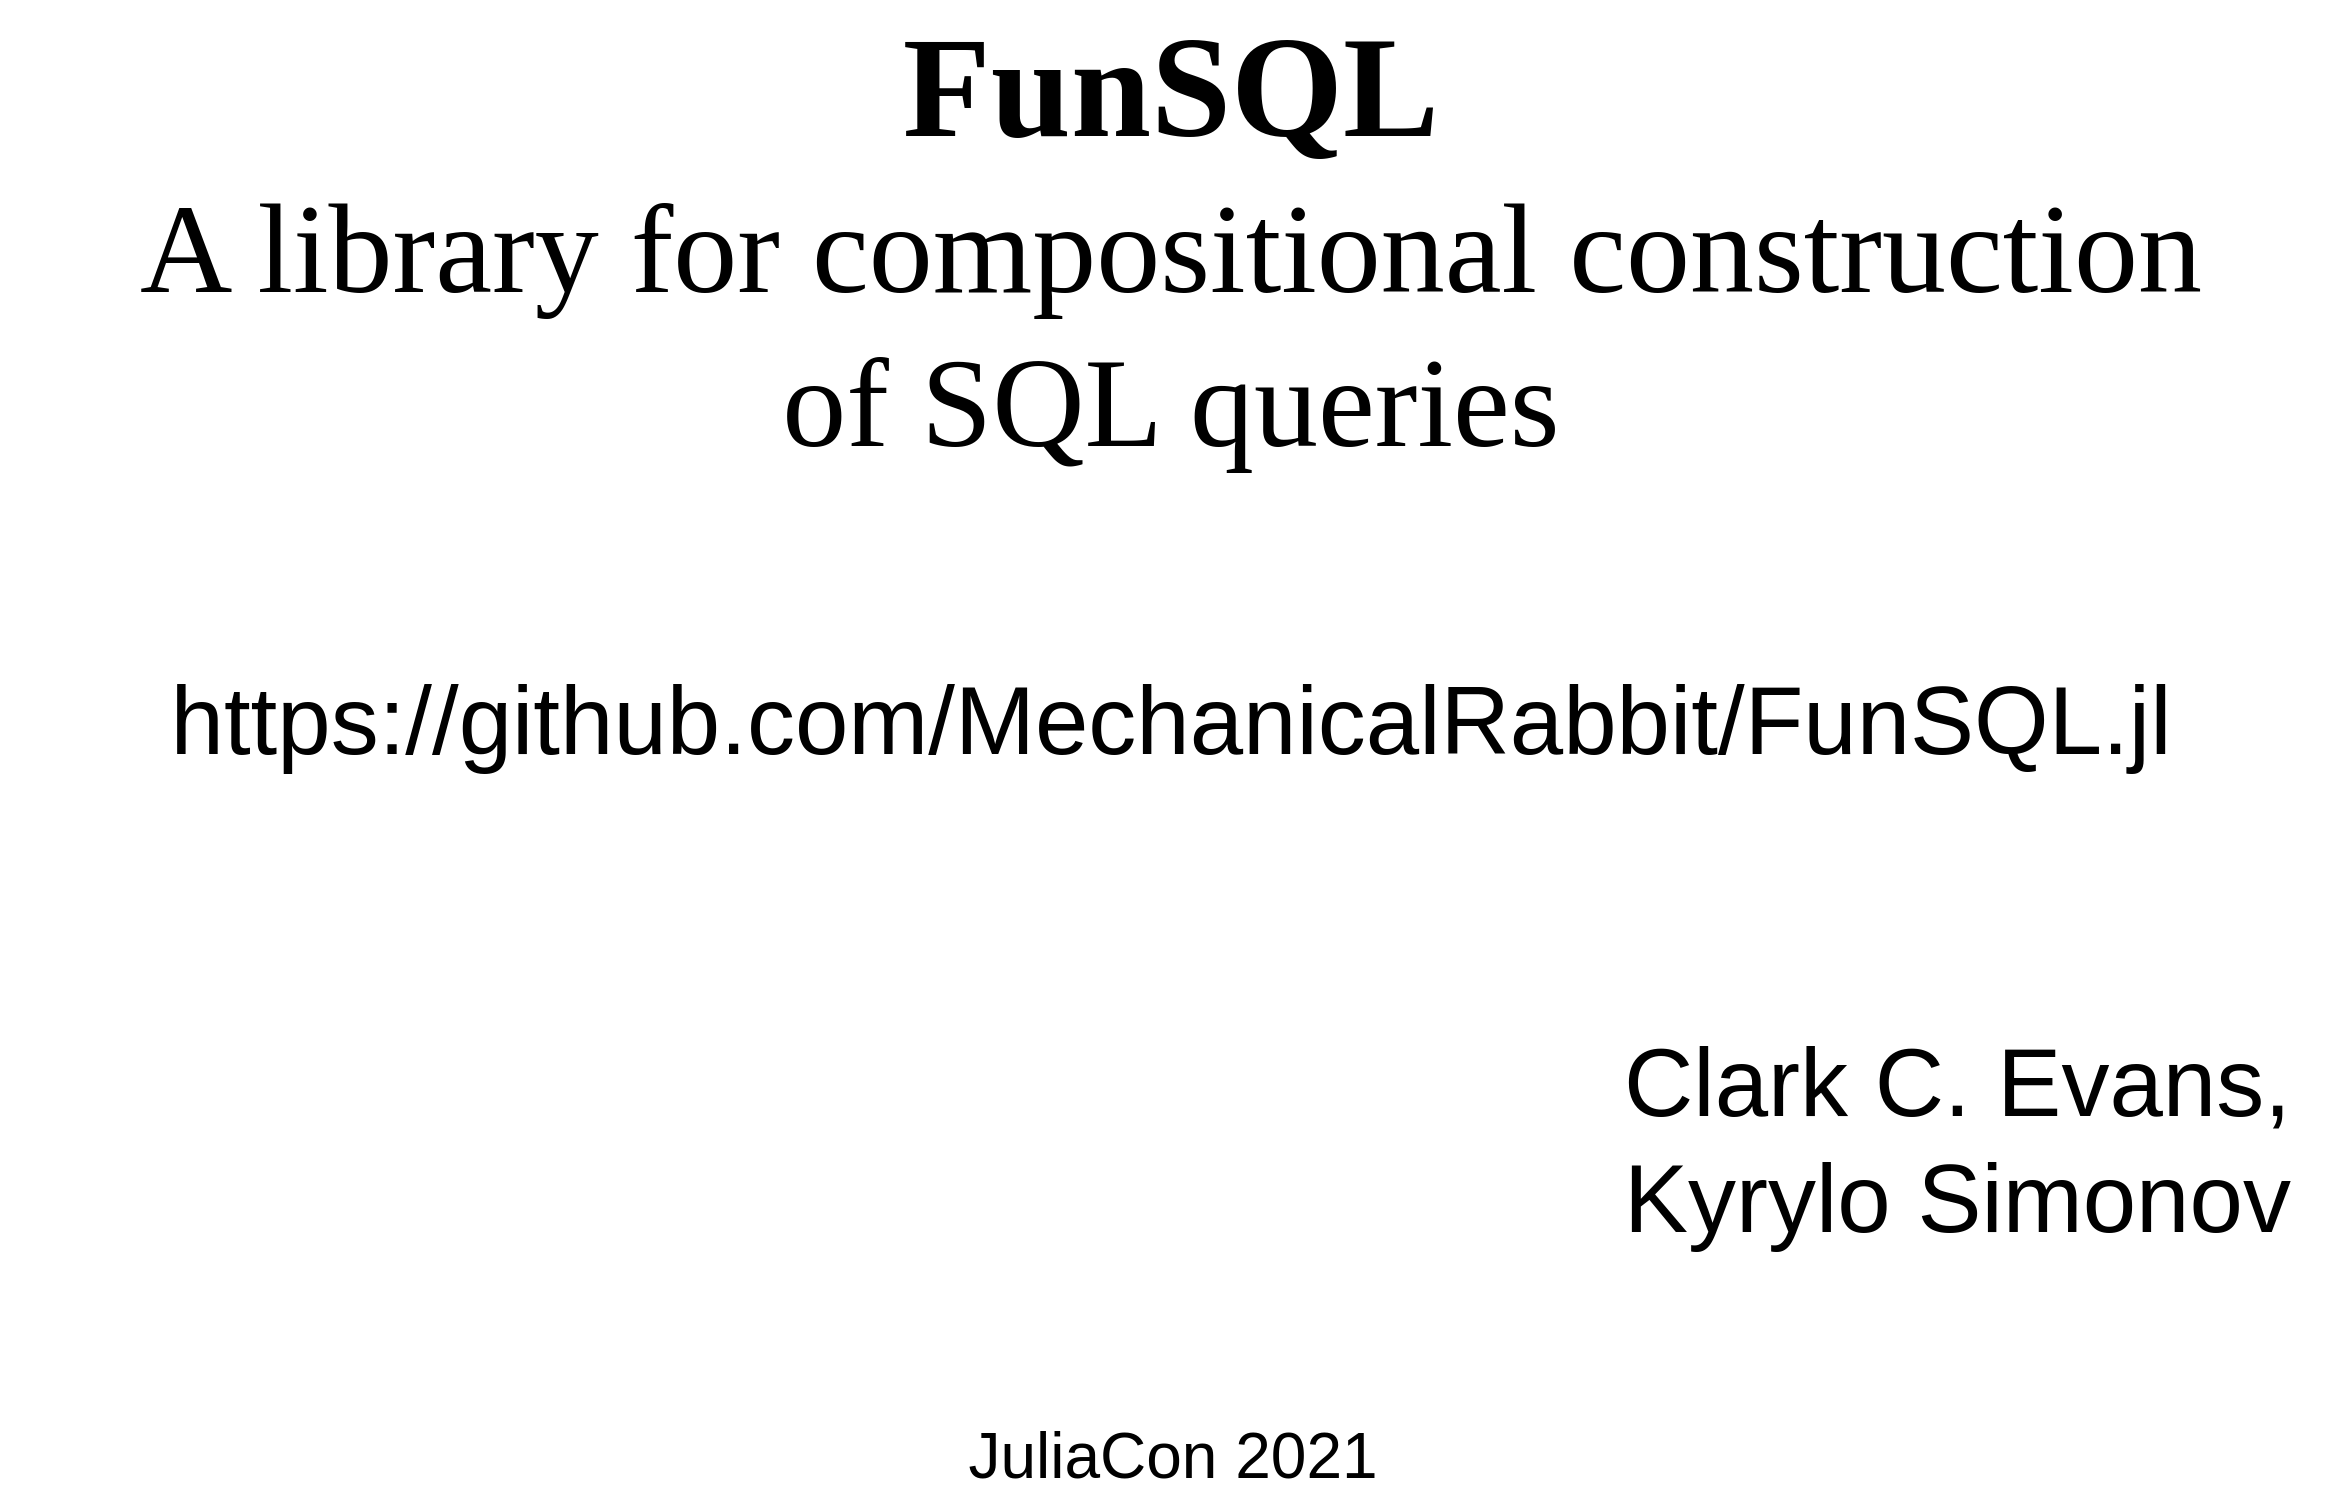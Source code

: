 <mxfile version="14.7.6" type="github" pages="4">
  <diagram id="ngdmywiYoB712Vu0CHRt" name="Title">
    <mxGraphModel dx="1483" dy="809" grid="1" gridSize="15" guides="1" tooltips="1" connect="1" arrows="1" fold="1" page="1" pageScale="1" pageWidth="1600" pageHeight="900" math="0" shadow="0">
      <root>
        <mxCell id="0" />
        <mxCell id="1" parent="0" />
        <mxCell id="2AE6hsmQIt2O_XX1W-Dk-1" value="&lt;font style=&quot;font-size: 72px&quot;&gt;&lt;b&gt;FunSQL&lt;/b&gt;&lt;/font&gt;&lt;br style=&quot;font-size: 64px&quot;&gt; A library for compositional construction&lt;br&gt; of SQL queries" style="text;html=1;align=center;verticalAlign=middle;resizable=0;points=[];autosize=1;strokeColor=none;fontFamily=Ubuntu;fontSource=https%3A%2F%2Ffonts.googleapis.com%2Fcss%3Ffamily%3DUbuntu;fontSize=64;" vertex="1" parent="1">
          <mxGeometry x="215" y="90" width="1170" height="240" as="geometry" />
        </mxCell>
        <mxCell id="2AE6hsmQIt2O_XX1W-Dk-2" value="Clark C. Evans,&lt;br style=&quot;font-size: 48px&quot;&gt; Kyrylo Simonov" style="text;html=1;align=left;verticalAlign=middle;resizable=0;points=[];autosize=1;strokeColor=none;fontSize=48;" vertex="1" parent="1">
          <mxGeometry x="1025" y="600" width="360" height="120" as="geometry" />
        </mxCell>
        <mxCell id="2AE6hsmQIt2O_XX1W-Dk-3" value="JuliaCon 2021" style="text;html=1;align=center;verticalAlign=middle;resizable=0;points=[];autosize=1;strokeColor=none;fontSize=32;" vertex="1" parent="1">
          <mxGeometry x="688" y="795" width="225" height="45" as="geometry" />
        </mxCell>
        <mxCell id="2AE6hsmQIt2O_XX1W-Dk-4" value="https://github.com/MechanicalRabbit/FunSQL.jl" style="text;html=1;align=center;verticalAlign=middle;resizable=0;points=[];autosize=1;strokeColor=none;fontSize=48;" vertex="1" parent="1">
          <mxGeometry x="290" y="420" width="1020" height="60" as="geometry" />
        </mxCell>
      </root>
    </mxGraphModel>
  </diagram>
  <diagram name="Why FunSQL?" id="dfdD1iDO_3xXHZGz8lDK">
    <mxGraphModel dx="1730" dy="943" grid="1" gridSize="15" guides="1" tooltips="1" connect="1" arrows="1" fold="1" page="1" pageScale="1" pageWidth="1600" pageHeight="900" math="0" shadow="0">
      <root>
        <mxCell id="eD3fXNo9wMKI3Vn864ez-0" />
        <mxCell id="eD3fXNo9wMKI3Vn864ez-1" parent="eD3fXNo9wMKI3Vn864ez-0" />
        <mxCell id="eD3fXNo9wMKI3Vn864ez-11" value="Find all patients born in or after 1970." style="text;html=1;align=center;verticalAlign=middle;resizable=0;points=[];autosize=1;strokeColor=none;fontSize=32;fontFamily=Ubuntu;fontColor=#000000;fontStyle=2" vertex="1" parent="eD3fXNo9wMKI3Vn864ez-1">
          <mxGeometry x="60" y="75" width="570" height="45" as="geometry" />
        </mxCell>
        <mxCell id="eD3fXNo9wMKI3Vn864ez-12" value="&lt;b&gt;function&lt;/b&gt; find_patients(conn)&lt;br&gt;&amp;nbsp;&amp;nbsp;&amp;nbsp; sql = &quot;&quot;&quot;&lt;br&gt;&amp;nbsp;&amp;nbsp;&amp;nbsp; SELECT p.person_id&lt;br&gt;&amp;nbsp;&amp;nbsp;&amp;nbsp; FROM person p&lt;br&gt;&amp;nbsp;&amp;nbsp;&amp;nbsp; WHERE p.year_of_birth &amp;gt;= 1970&lt;br&gt;&amp;nbsp;&amp;nbsp;&amp;nbsp; &quot;&quot;&quot;&lt;br&gt;&amp;nbsp;&amp;nbsp;&amp;nbsp; DBInterface.execute(conn, sql)&lt;br&gt;&lt;b&gt;end&lt;/b&gt;" style="text;html=1;align=left;verticalAlign=middle;resizable=0;points=[];autosize=1;strokeColor=none;fontSize=32;fontFamily=Ubuntu Mono;fontColor=#000000;fontSource=https%3A%2F%2Ffonts.googleapis.com%2Fcss%3Ffamily%3DUbuntu%2BMono;" vertex="1" parent="eD3fXNo9wMKI3Vn864ez-1">
          <mxGeometry x="60" y="180" width="570" height="315" as="geometry" />
        </mxCell>
        <mxCell id="eD3fXNo9wMKI3Vn864ez-13" value="" style="group" vertex="1" connectable="0" parent="eD3fXNo9wMKI3Vn864ez-1">
          <mxGeometry y="854" width="1600" height="45" as="geometry" />
        </mxCell>
        <mxCell id="eD3fXNo9wMKI3Vn864ez-7" value="&lt;div style=&quot;font-size: 24px&quot;&gt;FunSQL: a library for compositional construction of SQL queries&lt;/div&gt;" style="rounded=0;whiteSpace=wrap;html=1;fontSize=24;align=center;fontFamily=Ubuntu;fontSource=https%3A%2F%2Ffonts.googleapis.com%2Fcss%3Ffamily%3DUbuntu;strokeColor=none;fillColor=#0072B2;fontColor=#FFFFFF;" vertex="1" parent="eD3fXNo9wMKI3Vn864ez-13">
          <mxGeometry width="840" height="45" as="geometry" />
        </mxCell>
        <mxCell id="eD3fXNo9wMKI3Vn864ez-8" value="JuliaCon 2021" style="rounded=0;whiteSpace=wrap;html=1;fontSize=24;align=center;fontFamily=Ubuntu;fontSource=https%3A%2F%2Ffonts.googleapis.com%2Fcss%3Ffamily%3DUbuntu;strokeColor=none;fillColor=#009E73;fontColor=#FFFFFF;" vertex="1" parent="eD3fXNo9wMKI3Vn864ez-13">
          <mxGeometry x="1320" width="280" height="45" as="geometry" />
        </mxCell>
        <mxCell id="eD3fXNo9wMKI3Vn864ez-9" value="Clark C. Evans, Kyrylo Simonov" style="rounded=0;whiteSpace=wrap;html=1;fontSize=24;align=center;fontFamily=Ubuntu;fontSource=https%3A%2F%2Ffonts.googleapis.com%2Fcss%3Ffamily%3DUbuntu;strokeColor=none;fillColor=#56B4E9;fontColor=#FFFFFF;" vertex="1" parent="eD3fXNo9wMKI3Vn864ez-13">
          <mxGeometry x="840" width="480" height="45" as="geometry" />
        </mxCell>
        <mxCell id="eD3fXNo9wMKI3Vn864ez-14" value="Find all patients born between" style="text;html=1;align=center;verticalAlign=middle;resizable=0;points=[];autosize=1;strokeColor=none;fontSize=32;fontFamily=Ubuntu;fontColor=#000000;fontStyle=2" vertex="1" parent="eD3fXNo9wMKI3Vn864ez-1">
          <mxGeometry x="60" y="975" width="465" height="45" as="geometry" />
        </mxCell>
        <mxCell id="eD3fXNo9wMKI3Vn864ez-15" value="and" style="text;html=1;align=center;verticalAlign=middle;resizable=0;points=[];autosize=1;strokeColor=none;fontSize=32;fontFamily=Ubuntu;fontColor=#000000;fontStyle=2" vertex="1" parent="eD3fXNo9wMKI3Vn864ez-1">
          <mxGeometry x="705" y="975" width="75" height="45" as="geometry" />
        </mxCell>
        <mxCell id="eD3fXNo9wMKI3Vn864ez-16" value="&lt;table style=&quot;width: 100%; height: 100%; font-size: 24px;&quot; cellspacing=&quot;0&quot; cellpadding=&quot;0&quot;&gt;&lt;tbody style=&quot;font-size: 24px;&quot;&gt;&lt;tr style=&quot;font-size: 24px;&quot;&gt;&lt;td style=&quot;width: 85%; font-size: 24px;&quot;&gt;1970&lt;/td&gt;&lt;td style=&quot;width: 15%; font-size: 24px;&quot;&gt;&lt;br style=&quot;font-size: 24px;&quot;&gt;&lt;/td&gt;&lt;/tr&gt;&lt;/tbody&gt;&lt;/table&gt;" style="strokeWidth=1;shadow=0;dashed=0;align=center;html=1;shape=mxgraph.mockup.forms.spinner;strokeColor=#999999;spinLayout=right;spinStyle=normal;adjStyle=triangle;fillColor=#aaddff;fontSize=24;fontColor=#666666;mainText=;html=1;overflow=fill;fontFamily=Ubuntu;fontSource=https%3A%2F%2Ffonts.googleapis.com%2Fcss%3Ffamily%3DUbuntu;" vertex="1" parent="eD3fXNo9wMKI3Vn864ez-1">
          <mxGeometry x="540" y="975" width="150" height="45" as="geometry" />
        </mxCell>
        <mxCell id="eD3fXNo9wMKI3Vn864ez-17" value="&lt;table style=&quot;width: 100% ; height: 100% ; font-size: 24px&quot; cellspacing=&quot;0&quot; cellpadding=&quot;0&quot;&gt;&lt;tbody style=&quot;font-size: 24px&quot;&gt;&lt;tr style=&quot;font-size: 24px&quot;&gt;&lt;td style=&quot;width: 85% ; font-size: 24px&quot;&gt;&lt;br&gt;&lt;/td&gt;&lt;td style=&quot;width: 15% ; font-size: 24px&quot;&gt;&lt;br style=&quot;font-size: 24px&quot;&gt;&lt;/td&gt;&lt;/tr&gt;&lt;/tbody&gt;&lt;/table&gt;" style="strokeWidth=1;shadow=0;dashed=0;align=center;html=1;shape=mxgraph.mockup.forms.spinner;strokeColor=#999999;spinLayout=right;spinStyle=normal;adjStyle=triangle;fillColor=#aaddff;fontSize=24;fontColor=#666666;mainText=;html=1;overflow=fill;fontFamily=Ubuntu;fontSource=https%3A%2F%2Ffonts.googleapis.com%2Fcss%3Ffamily%3DUbuntu;" vertex="1" parent="eD3fXNo9wMKI3Vn864ez-1">
          <mxGeometry x="795" y="975" width="150" height="45" as="geometry" />
        </mxCell>
        <mxCell id="eD3fXNo9wMKI3Vn864ez-18" value="&lt;b&gt;function&lt;/b&gt; find_patients(conn; start_year = nothing, end_year = nothing)&lt;br&gt;&amp;nbsp;&amp;nbsp;&amp;nbsp; sql = &quot;&quot;&quot;&lt;br&gt;&amp;nbsp;&amp;nbsp;&amp;nbsp; SELECT p.person_id&lt;br&gt;&amp;nbsp;&amp;nbsp;&amp;nbsp; FROM person p&lt;br&gt;&amp;nbsp;&amp;nbsp;&amp;nbsp; &quot;&quot;&quot;&lt;br&gt;&amp;nbsp;&amp;nbsp;&amp;nbsp; predicates = String[]&lt;br&gt;&amp;nbsp;&amp;nbsp;&amp;nbsp; &lt;b&gt;if&lt;/b&gt; start_year !== nothing&lt;br&gt;&amp;nbsp;&amp;nbsp;&amp;nbsp;&amp;nbsp;&amp;nbsp;&amp;nbsp;&amp;nbsp; push!(predicates, &quot;p.year_of_birth &amp;gt;= $start_year&quot;)&lt;br&gt;&amp;nbsp;&amp;nbsp;&amp;nbsp; &lt;b&gt;end&lt;/b&gt;&lt;br&gt;&amp;nbsp;&amp;nbsp;&amp;nbsp; &lt;b&gt;if&lt;/b&gt; end_year !== nothing&lt;br&gt;&amp;nbsp;&amp;nbsp;&amp;nbsp;&amp;nbsp;&amp;nbsp;&amp;nbsp;&amp;nbsp; push!(predicates, &quot;p.year_of_birth &amp;lt;= $end_year&quot;)&lt;br&gt;&amp;nbsp;&amp;nbsp;&amp;nbsp; &lt;b&gt;end&lt;/b&gt;&lt;br&gt;&amp;nbsp;&amp;nbsp;&amp;nbsp; &lt;b&gt;if&lt;/b&gt; !isempty(predicates)&lt;br&gt;&amp;nbsp;&amp;nbsp;&amp;nbsp;&amp;nbsp;&amp;nbsp;&amp;nbsp;&amp;nbsp; sql *=&amp;nbsp; &quot;\nWHERE &quot; * join(predicates, &quot; AND &quot;)&lt;br&gt;&amp;nbsp;&amp;nbsp;&amp;nbsp; &lt;b&gt;end&lt;/b&gt;&lt;br&gt;&amp;nbsp;&amp;nbsp;&amp;nbsp; DBInterface.execute(conn, sql)&lt;br&gt;&lt;b&gt;end&lt;/b&gt;" style="text;html=1;align=left;verticalAlign=middle;resizable=0;points=[];autosize=1;strokeColor=none;fontSize=32;fontFamily=Ubuntu Mono;fontColor=#000000;fontSource=https%3A%2F%2Ffonts.googleapis.com%2Fcss%3Ffamily%3DUbuntu%2BMono;" vertex="1" parent="eD3fXNo9wMKI3Vn864ez-1">
          <mxGeometry x="60" y="1080" width="1155" height="660" as="geometry" />
        </mxCell>
        <mxCell id="eD3fXNo9wMKI3Vn864ez-21" value="" style="group" vertex="1" connectable="0" parent="eD3fXNo9wMKI3Vn864ez-1">
          <mxGeometry y="1754" width="1600" height="45" as="geometry" />
        </mxCell>
        <mxCell id="eD3fXNo9wMKI3Vn864ez-22" value="&lt;div style=&quot;font-size: 24px&quot;&gt;FunSQL: a library for compositional construction of SQL queries&lt;/div&gt;" style="rounded=0;whiteSpace=wrap;html=1;fontSize=24;align=center;fontFamily=Ubuntu;fontSource=https%3A%2F%2Ffonts.googleapis.com%2Fcss%3Ffamily%3DUbuntu;strokeColor=none;fillColor=#0072B2;fontColor=#FFFFFF;" vertex="1" parent="eD3fXNo9wMKI3Vn864ez-21">
          <mxGeometry width="840" height="45" as="geometry" />
        </mxCell>
        <mxCell id="eD3fXNo9wMKI3Vn864ez-23" value="JuliaCon 2021" style="rounded=0;whiteSpace=wrap;html=1;fontSize=24;align=center;fontFamily=Ubuntu;fontSource=https%3A%2F%2Ffonts.googleapis.com%2Fcss%3Ffamily%3DUbuntu;strokeColor=none;fillColor=#009E73;fontColor=#FFFFFF;" vertex="1" parent="eD3fXNo9wMKI3Vn864ez-21">
          <mxGeometry x="1320" width="280" height="45" as="geometry" />
        </mxCell>
        <mxCell id="eD3fXNo9wMKI3Vn864ez-24" value="Clark C. Evans, Kyrylo Simonov" style="rounded=0;whiteSpace=wrap;html=1;fontSize=24;align=center;fontFamily=Ubuntu;fontSource=https%3A%2F%2Ffonts.googleapis.com%2Fcss%3Ffamily%3DUbuntu;strokeColor=none;fillColor=#56B4E9;fontColor=#FFFFFF;" vertex="1" parent="eD3fXNo9wMKI3Vn864ez-21">
          <mxGeometry x="840" width="480" height="45" as="geometry" />
        </mxCell>
        <mxCell id="eD3fXNo9wMKI3Vn864ez-25" value="" style="group" vertex="1" connectable="0" parent="eD3fXNo9wMKI3Vn864ez-1">
          <mxGeometry y="2654" width="1600" height="45" as="geometry" />
        </mxCell>
        <mxCell id="eD3fXNo9wMKI3Vn864ez-26" value="&lt;div style=&quot;font-size: 24px&quot;&gt;FunSQL: a library for compositional construction of SQL queries&lt;/div&gt;" style="rounded=0;whiteSpace=wrap;html=1;fontSize=24;align=center;fontFamily=Ubuntu;fontSource=https%3A%2F%2Ffonts.googleapis.com%2Fcss%3Ffamily%3DUbuntu;strokeColor=none;fillColor=#0072B2;fontColor=#FFFFFF;" vertex="1" parent="eD3fXNo9wMKI3Vn864ez-25">
          <mxGeometry width="840" height="45" as="geometry" />
        </mxCell>
        <mxCell id="eD3fXNo9wMKI3Vn864ez-27" value="JuliaCon 2021" style="rounded=0;whiteSpace=wrap;html=1;fontSize=24;align=center;fontFamily=Ubuntu;fontSource=https%3A%2F%2Ffonts.googleapis.com%2Fcss%3Ffamily%3DUbuntu;strokeColor=none;fillColor=#009E73;fontColor=#FFFFFF;" vertex="1" parent="eD3fXNo9wMKI3Vn864ez-25">
          <mxGeometry x="1320" width="280" height="45" as="geometry" />
        </mxCell>
        <mxCell id="eD3fXNo9wMKI3Vn864ez-28" value="Clark C. Evans, Kyrylo Simonov" style="rounded=0;whiteSpace=wrap;html=1;fontSize=24;align=center;fontFamily=Ubuntu;fontSource=https%3A%2F%2Ffonts.googleapis.com%2Fcss%3Ffamily%3DUbuntu;strokeColor=none;fillColor=#56B4E9;fontColor=#FFFFFF;" vertex="1" parent="eD3fXNo9wMKI3Vn864ez-25">
          <mxGeometry x="840" width="480" height="45" as="geometry" />
        </mxCell>
        <mxCell id="eD3fXNo9wMKI3Vn864ez-29" value="Find all patients born between" style="text;html=1;align=center;verticalAlign=middle;resizable=0;points=[];autosize=1;strokeColor=none;fontSize=32;fontFamily=Ubuntu;fontColor=#000000;fontStyle=2" vertex="1" parent="eD3fXNo9wMKI3Vn864ez-1">
          <mxGeometry x="60" y="1875" width="465" height="45" as="geometry" />
        </mxCell>
        <mxCell id="eD3fXNo9wMKI3Vn864ez-30" value="and" style="text;html=1;align=center;verticalAlign=middle;resizable=0;points=[];autosize=1;strokeColor=none;fontSize=32;fontFamily=Ubuntu;fontColor=#000000;fontStyle=2" vertex="1" parent="eD3fXNo9wMKI3Vn864ez-1">
          <mxGeometry x="450" y="1935" width="75" height="45" as="geometry" />
        </mxCell>
        <mxCell id="SX1IYLo_BhYdwH9t-c0E-0" style="rounded=0;orthogonalLoop=1;jettySize=auto;html=1;fontFamily=Ubuntu;fontSource=https%3A%2F%2Ffonts.googleapis.com%2Fcss%3Ffamily%3DUbuntu;fontSize=24;fontColor=#FFFFFF;strokeColor=#666666;endArrow=none;endFill=0;" edge="1" parent="eD3fXNo9wMKI3Vn864ez-1">
          <mxGeometry relative="1" as="geometry">
            <mxPoint x="1140" y="1860" as="targetPoint" />
            <mxPoint x="705" y="1890" as="sourcePoint" />
            <Array as="points">
              <mxPoint x="960" y="1860" />
            </Array>
          </mxGeometry>
        </mxCell>
        <mxCell id="SX1IYLo_BhYdwH9t-c0E-2" value="person.year_of_birth" style="edgeLabel;html=1;align=left;verticalAlign=bottom;resizable=0;points=[];fontSize=16;fontFamily=Ubuntu Mono;fontColor=#666666;fontSource=https%3A%2F%2Ffonts.googleapis.com%2Fcss%3Ffamily%3DUbuntu%2BMono;labelPosition=right;verticalLabelPosition=top;" vertex="1" connectable="0" parent="SX1IYLo_BhYdwH9t-c0E-0">
          <mxGeometry x="0.609" relative="1" as="geometry">
            <mxPoint x="-79" as="offset" />
          </mxGeometry>
        </mxCell>
        <mxCell id="eD3fXNo9wMKI3Vn864ez-31" value="&lt;table style=&quot;width: 100%; height: 100%; font-size: 24px;&quot; cellspacing=&quot;0&quot; cellpadding=&quot;0&quot;&gt;&lt;tbody style=&quot;font-size: 24px;&quot;&gt;&lt;tr style=&quot;font-size: 24px;&quot;&gt;&lt;td style=&quot;width: 85%; font-size: 24px;&quot;&gt;1970&lt;/td&gt;&lt;td style=&quot;width: 15%; font-size: 24px;&quot;&gt;&lt;br style=&quot;font-size: 24px;&quot;&gt;&lt;/td&gt;&lt;/tr&gt;&lt;/tbody&gt;&lt;/table&gt;" style="strokeWidth=1;shadow=0;dashed=0;align=center;html=1;shape=mxgraph.mockup.forms.spinner;strokeColor=#999999;spinLayout=right;spinStyle=normal;adjStyle=triangle;fillColor=#aaddff;fontSize=24;fontColor=#666666;mainText=;html=1;overflow=fill;fontFamily=Ubuntu;fontSource=https%3A%2F%2Ffonts.googleapis.com%2Fcss%3Ffamily%3DUbuntu;" vertex="1" parent="eD3fXNo9wMKI3Vn864ez-1">
          <mxGeometry x="540" y="1875" width="150" height="45" as="geometry" />
        </mxCell>
        <mxCell id="SX1IYLo_BhYdwH9t-c0E-1" style="rounded=0;orthogonalLoop=1;jettySize=auto;html=1;fontFamily=Ubuntu;fontSource=https%3A%2F%2Ffonts.googleapis.com%2Fcss%3Ffamily%3DUbuntu;fontSize=24;fontColor=#FFFFFF;strokeColor=#666666;endArrow=none;endFill=0;" edge="1" parent="eD3fXNo9wMKI3Vn864ez-1">
          <mxGeometry relative="1" as="geometry">
            <mxPoint x="1140" y="1860" as="targetPoint" />
            <mxPoint x="705" y="1950" as="sourcePoint" />
            <Array as="points">
              <mxPoint x="960" y="1860" />
            </Array>
          </mxGeometry>
        </mxCell>
        <mxCell id="eD3fXNo9wMKI3Vn864ez-32" value="&lt;table style=&quot;width: 100% ; height: 100% ; font-size: 24px&quot; cellspacing=&quot;0&quot; cellpadding=&quot;0&quot;&gt;&lt;tbody style=&quot;font-size: 24px&quot;&gt;&lt;tr style=&quot;font-size: 24px&quot;&gt;&lt;td style=&quot;width: 85% ; font-size: 24px&quot;&gt;&lt;br&gt;&lt;/td&gt;&lt;td style=&quot;width: 15% ; font-size: 24px&quot;&gt;&lt;br style=&quot;font-size: 24px&quot;&gt;&lt;/td&gt;&lt;/tr&gt;&lt;/tbody&gt;&lt;/table&gt;" style="strokeWidth=1;shadow=0;dashed=0;align=center;html=1;shape=mxgraph.mockup.forms.spinner;strokeColor=#999999;spinLayout=right;spinStyle=normal;adjStyle=triangle;fillColor=#aaddff;fontSize=24;fontColor=#666666;mainText=;html=1;overflow=fill;fontFamily=Ubuntu;fontSource=https%3A%2F%2Ffonts.googleapis.com%2Fcss%3Ffamily%3DUbuntu;" vertex="1" parent="eD3fXNo9wMKI3Vn864ez-1">
          <mxGeometry x="540" y="1935" width="150" height="45" as="geometry" />
        </mxCell>
        <mxCell id="eD3fXNo9wMKI3Vn864ez-33" value="living in" style="text;html=1;align=center;verticalAlign=middle;resizable=0;points=[];autosize=1;strokeColor=none;fontSize=32;fontFamily=Ubuntu;fontColor=#000000;fontStyle=2" vertex="1" parent="eD3fXNo9wMKI3Vn864ez-1">
          <mxGeometry x="390" y="1995" width="135" height="45" as="geometry" />
        </mxCell>
        <mxCell id="SX1IYLo_BhYdwH9t-c0E-3" style="edgeStyle=none;rounded=0;orthogonalLoop=1;jettySize=auto;html=1;fontFamily=Ubuntu Mono;fontSource=https%3A%2F%2Ffonts.googleapis.com%2Fcss%3Ffamily%3DUbuntu%2BMono;fontSize=16;fontColor=#666666;endArrow=none;endFill=0;strokeColor=#666666;" edge="1" parent="eD3fXNo9wMKI3Vn864ez-1">
          <mxGeometry relative="1" as="geometry">
            <mxPoint x="1080" y="1920" as="targetPoint" />
            <mxPoint x="705" y="2010" as="sourcePoint" />
            <Array as="points">
              <mxPoint x="960" y="1920" />
            </Array>
          </mxGeometry>
        </mxCell>
        <mxCell id="SX1IYLo_BhYdwH9t-c0E-4" value="location.state" style="edgeLabel;html=1;align=left;verticalAlign=bottom;resizable=0;points=[];fontSize=16;fontFamily=Ubuntu Mono;fontColor=#666666;labelPosition=right;verticalLabelPosition=top;" vertex="1" connectable="0" parent="SX1IYLo_BhYdwH9t-c0E-3">
          <mxGeometry x="0.254" relative="1" as="geometry">
            <mxPoint x="24" y="-8" as="offset" />
          </mxGeometry>
        </mxCell>
        <mxCell id="eD3fXNo9wMKI3Vn864ez-34" value="&lt;div align=&quot;center&quot;&gt;&amp;nbsp;&amp;nbsp;&amp;nbsp;&amp;nbsp;&amp;nbsp;&amp;nbsp;&amp;nbsp; IL&lt;/div&gt;" style="strokeWidth=1;shadow=0;dashed=0;align=center;html=1;shape=mxgraph.mockup.forms.comboBox;strokeColor=#999999;fillColor=#ddeeff;align=left;fillColor2=#aaddff;mainText=;fontColor=#666666;fontSize=24;spacingLeft=3;fontFamily=Ubuntu;fontSource=https%3A%2F%2Ffonts.googleapis.com%2Fcss%3Ffamily%3DUbuntu;" vertex="1" parent="eD3fXNo9wMKI3Vn864ez-1">
          <mxGeometry x="540" y="1995" width="150" height="45" as="geometry" />
        </mxCell>
        <mxCell id="eD3fXNo9wMKI3Vn864ez-35" value="with conditions" style="text;html=1;align=center;verticalAlign=middle;resizable=0;points=[];autosize=1;strokeColor=none;fontSize=32;fontFamily=Ubuntu;fontColor=#000000;fontStyle=2" vertex="1" parent="eD3fXNo9wMKI3Vn864ez-1">
          <mxGeometry x="285" y="2055" width="240" height="45" as="geometry" />
        </mxCell>
        <mxCell id="SX1IYLo_BhYdwH9t-c0E-5" style="edgeStyle=none;rounded=0;orthogonalLoop=1;jettySize=auto;html=1;fontFamily=Ubuntu Mono;fontSource=https%3A%2F%2Ffonts.googleapis.com%2Fcss%3Ffamily%3DUbuntu%2BMono;fontSize=16;fontColor=#666666;endArrow=none;endFill=0;strokeColor=#666666;" edge="1" parent="eD3fXNo9wMKI3Vn864ez-1">
          <mxGeometry relative="1" as="geometry">
            <mxPoint x="1470" y="2040" as="targetPoint" />
            <mxPoint x="1050" y="2070" as="sourcePoint" />
            <Array as="points">
              <mxPoint x="1140" y="2040" />
            </Array>
          </mxGeometry>
        </mxCell>
        <mxCell id="SX1IYLo_BhYdwH9t-c0E-6" value="condition_occurrence.condition_concept_id" style="edgeLabel;html=1;align=left;verticalAlign=bottom;resizable=0;points=[];fontSize=16;fontFamily=Ubuntu Mono;fontColor=#666666;labelPosition=right;verticalLabelPosition=top;" vertex="1" connectable="0" parent="SX1IYLo_BhYdwH9t-c0E-5">
          <mxGeometry x="-0.044" y="-1" relative="1" as="geometry">
            <mxPoint x="-108" y="-1" as="offset" />
          </mxGeometry>
        </mxCell>
        <mxCell id="eD3fXNo9wMKI3Vn864ez-36" value="" style="strokeWidth=1;shadow=0;dashed=0;align=center;html=1;shape=mxgraph.mockup.misc.rrect;rSize=0;strokeColor=#999999;fillColor=#ffffff;fontFamily=Ubuntu;fontSource=https%3A%2F%2Ffonts.googleapis.com%2Fcss%3Ffamily%3DUbuntu;fontSize=24;fontColor=#000000;" vertex="1" parent="eD3fXNo9wMKI3Vn864ez-1">
          <mxGeometry x="540" y="2055" width="495" height="45" as="geometry" />
        </mxCell>
        <mxCell id="eD3fXNo9wMKI3Vn864ez-37" value="Hypertension" style="strokeWidth=1;shadow=0;dashed=0;align=center;html=1;shape=mxgraph.mockup.misc.rrect;rSize=5;strokeColor=none;fontSize=24;fontColor=#999999;fillColor=#ddeeff;align=left;spacingLeft=5;" vertex="1" parent="eD3fXNo9wMKI3Vn864ez-36">
          <mxGeometry x="4.95" y="7.5" width="160.05" height="30" as="geometry" />
        </mxCell>
        <mxCell id="eD3fXNo9wMKI3Vn864ez-38" value="Arrhythmia" style="strokeWidth=1;shadow=0;dashed=0;align=center;html=1;shape=mxgraph.mockup.misc.rrect;rSize=5;strokeColor=none;fontSize=24;fontColor=#999999;fillColor=#ddeeff;align=left;spacingLeft=5;" vertex="1" parent="eD3fXNo9wMKI3Vn864ez-36">
          <mxGeometry x="180" y="7.5" width="135" height="30" as="geometry" />
        </mxCell>
        <mxCell id="eD3fXNo9wMKI3Vn864ez-39" value="" style="strokeWidth=1;shadow=0;dashed=0;align=center;html=1;shape=mxgraph.mockup.misc.rrect;rSize=5;strokeColor=none;fontSize=24;fontColor=#999999;fillColor=#ddeeff;align=left;spacingLeft=5;" vertex="1" parent="eD3fXNo9wMKI3Vn864ez-36">
          <mxGeometry x="330" y="7.5" width="113.85" height="30" as="geometry" />
        </mxCell>
        <mxCell id="eD3fXNo9wMKI3Vn864ez-40" value="" style="strokeWidth=1;shadow=0;dashed=0;align=center;html=1;shape=mxgraph.mockup.misc.anchor;" vertex="1" parent="eD3fXNo9wMKI3Vn864ez-36">
          <mxGeometry x="490.05" y="22.5" as="geometry" />
        </mxCell>
        <mxCell id="eD3fXNo9wMKI3Vn864ez-42" value="" style="strokeWidth=1;shadow=0;dashed=0;align=center;html=1;shape=mxgraph.mockup.misc.anchor;" vertex="1" parent="eD3fXNo9wMKI3Vn864ez-36">
          <mxGeometry x="460.35" y="22.5" as="geometry" />
        </mxCell>
        <mxCell id="eD3fXNo9wMKI3Vn864ez-44" value="who visited a doctor" style="text;html=1;align=center;verticalAlign=middle;resizable=0;points=[];autosize=1;strokeColor=none;fontSize=32;fontFamily=Ubuntu;fontColor=#000000;fontStyle=2" vertex="1" parent="eD3fXNo9wMKI3Vn864ez-1">
          <mxGeometry x="210" y="2115" width="315" height="45" as="geometry" />
        </mxCell>
        <mxCell id="SX1IYLo_BhYdwH9t-c0E-8" style="edgeStyle=none;rounded=0;orthogonalLoop=1;jettySize=auto;html=1;fontFamily=Ubuntu Mono;fontSource=https%3A%2F%2Ffonts.googleapis.com%2Fcss%3Ffamily%3DUbuntu%2BMono;fontSize=16;fontColor=#666666;endArrow=none;endFill=0;strokeColor=#666666;" edge="1" parent="eD3fXNo9wMKI3Vn864ez-1">
          <mxGeometry relative="1" as="geometry">
            <mxPoint x="1410" y="2190" as="targetPoint" />
            <mxPoint x="855" y="2145" as="sourcePoint" />
            <Array as="points">
              <mxPoint x="1140" y="2190" />
            </Array>
          </mxGeometry>
        </mxCell>
        <mxCell id="SX1IYLo_BhYdwH9t-c0E-9" value="visit_occurrence.visit_start_date" style="edgeLabel;html=1;align=left;verticalAlign=bottom;resizable=0;points=[];fontSize=16;fontFamily=Ubuntu Mono;fontColor=#666666;labelPosition=right;verticalLabelPosition=top;" vertex="1" connectable="0" parent="SX1IYLo_BhYdwH9t-c0E-8">
          <mxGeometry x="0.331" y="-4" relative="1" as="geometry">
            <mxPoint x="-83" y="-4" as="offset" />
          </mxGeometry>
        </mxCell>
        <mxCell id="eD3fXNo9wMKI3Vn864ez-45" value="&amp;nbsp;within last 12 months" style="strokeWidth=1;shadow=0;dashed=0;align=center;html=1;shape=mxgraph.mockup.forms.comboBox;strokeColor=#999999;fillColor=#ddeeff;align=left;fillColor2=#aaddff;mainText=;fontColor=#666666;fontSize=24;spacingLeft=3;fontFamily=Ubuntu;fontSource=https%3A%2F%2Ffonts.googleapis.com%2Fcss%3Ffamily%3DUbuntu;" vertex="1" parent="eD3fXNo9wMKI3Vn864ez-1">
          <mxGeometry x="540" y="2115" width="300" height="45" as="geometry" />
        </mxCell>
        <mxCell id="eD3fXNo9wMKI3Vn864ez-46" value="&lt;b&gt;function&lt;/b&gt; find_patients(conn; start_year = nothing,&lt;br&gt;&amp;nbsp;&amp;nbsp;&amp;nbsp;&amp;nbsp;&amp;nbsp;&amp;nbsp;&amp;nbsp;&amp;nbsp;&amp;nbsp;&amp;nbsp;&amp;nbsp;&amp;nbsp;&amp;nbsp;&amp;nbsp;&amp;nbsp;&amp;nbsp;&amp;nbsp;&amp;nbsp;&amp;nbsp;&amp;nbsp;&amp;nbsp;&amp;nbsp;&amp;nbsp;&amp;nbsp;&amp;nbsp;&amp;nbsp;&amp;nbsp;&amp;nbsp; end_year = nothing,&lt;br&gt;&amp;nbsp;&amp;nbsp;&amp;nbsp;&amp;nbsp;&amp;nbsp;&amp;nbsp;&amp;nbsp;&amp;nbsp;&amp;nbsp;&amp;nbsp;&amp;nbsp;&amp;nbsp;&amp;nbsp;&amp;nbsp;&amp;nbsp;&amp;nbsp;&amp;nbsp;&amp;nbsp;&amp;nbsp;&amp;nbsp;&amp;nbsp;&amp;nbsp;&amp;nbsp;&amp;nbsp;&amp;nbsp;&amp;nbsp;&amp;nbsp;&amp;nbsp; state = nothing,&lt;br&gt;&amp;nbsp;&amp;nbsp;&amp;nbsp;&amp;nbsp;&amp;nbsp;&amp;nbsp;&amp;nbsp;&amp;nbsp;&amp;nbsp;&amp;nbsp;&amp;nbsp;&amp;nbsp;&amp;nbsp;&amp;nbsp;&amp;nbsp;&amp;nbsp;&amp;nbsp;&amp;nbsp;&amp;nbsp;&amp;nbsp;&amp;nbsp;&amp;nbsp;&amp;nbsp;&amp;nbsp;&amp;nbsp;&amp;nbsp;&amp;nbsp;&amp;nbsp; conditions = [],&lt;br&gt;&amp;nbsp;&amp;nbsp;&amp;nbsp;&amp;nbsp;&amp;nbsp;&amp;nbsp;&amp;nbsp;&amp;nbsp;&amp;nbsp;&amp;nbsp;&amp;nbsp;&amp;nbsp;&amp;nbsp;&amp;nbsp;&amp;nbsp;&amp;nbsp;&amp;nbsp;&amp;nbsp;&amp;nbsp;&amp;nbsp;&amp;nbsp;&amp;nbsp;&amp;nbsp;&amp;nbsp;&amp;nbsp;&amp;nbsp;&amp;nbsp;&amp;nbsp; latest_visit = nothing)&lt;br&gt;&amp;nbsp;&amp;nbsp;&amp;nbsp; sql = &lt;font style=&quot;font-size: 64px&quot;&gt;???&lt;/font&gt;&lt;br&gt;&amp;nbsp;&amp;nbsp;&amp;nbsp; DBInterface.execute(conn, sql)&lt;br&gt;&lt;b&gt;end&lt;/b&gt;" style="text;html=1;align=left;verticalAlign=middle;resizable=0;points=[];autosize=1;strokeColor=none;fontSize=32;fontFamily=Ubuntu Mono;fontColor=#000000;fontSource=https%3A%2F%2Ffonts.googleapis.com%2Fcss%3Ffamily%3DUbuntu%2BMono;" vertex="1" parent="eD3fXNo9wMKI3Vn864ez-1">
          <mxGeometry x="60" y="2235" width="855" height="315" as="geometry" />
        </mxCell>
      </root>
    </mxGraphModel>
  </diagram>
  <diagram name="CDM" id="cHNOF5AxPrT7sRsu6Cc4">
    <mxGraphModel dx="2076" dy="1132" grid="1" gridSize="15" guides="1" tooltips="1" connect="1" arrows="1" fold="1" page="1" pageScale="1" pageWidth="1600" pageHeight="900" math="0" shadow="0">
      <root>
        <mxCell id="gCwCBWnTB71o7sibC3q9-0" />
        <mxCell id="gCwCBWnTB71o7sibC3q9-1" parent="gCwCBWnTB71o7sibC3q9-0" />
        <mxCell id="gCwCBWnTB71o7sibC3q9-4" value="" style="group" vertex="1" connectable="0" parent="gCwCBWnTB71o7sibC3q9-1">
          <mxGeometry y="854" width="1600" height="45" as="geometry" />
        </mxCell>
        <mxCell id="gCwCBWnTB71o7sibC3q9-5" value="&lt;div style=&quot;font-size: 24px&quot;&gt;FunSQL: a library for compositional construction of SQL queries&lt;/div&gt;" style="rounded=0;whiteSpace=wrap;html=1;fontSize=24;align=center;fontFamily=Ubuntu;fontSource=https%3A%2F%2Ffonts.googleapis.com%2Fcss%3Ffamily%3DUbuntu;strokeColor=none;fillColor=#0072B2;fontColor=#FFFFFF;" vertex="1" parent="gCwCBWnTB71o7sibC3q9-4">
          <mxGeometry width="840" height="45" as="geometry" />
        </mxCell>
        <mxCell id="gCwCBWnTB71o7sibC3q9-6" value="JuliaCon 2021" style="rounded=0;whiteSpace=wrap;html=1;fontSize=24;align=center;fontFamily=Ubuntu;fontSource=https%3A%2F%2Ffonts.googleapis.com%2Fcss%3Ffamily%3DUbuntu;strokeColor=none;fillColor=#009E73;fontColor=#FFFFFF;" vertex="1" parent="gCwCBWnTB71o7sibC3q9-4">
          <mxGeometry x="1320" width="280" height="45" as="geometry" />
        </mxCell>
        <mxCell id="gCwCBWnTB71o7sibC3q9-7" value="Clark C. Evans, Kyrylo Simonov" style="rounded=0;whiteSpace=wrap;html=1;fontSize=24;align=center;fontFamily=Ubuntu;fontSource=https%3A%2F%2Ffonts.googleapis.com%2Fcss%3Ffamily%3DUbuntu;strokeColor=none;fillColor=#56B4E9;fontColor=#FFFFFF;" vertex="1" parent="gCwCBWnTB71o7sibC3q9-4">
          <mxGeometry x="840" width="480" height="45" as="geometry" />
        </mxCell>
        <mxCell id="gCwCBWnTB71o7sibC3q9-12" value="&lt;b&gt;using&lt;/b&gt; FunSQL: SQLTable&lt;br&gt;&lt;br&gt;&lt;b&gt;const&lt;/b&gt; person =&lt;br&gt;&amp;nbsp; &amp;nbsp; SQLTable(name = :person,&lt;br&gt;&amp;nbsp;&amp;nbsp;&amp;nbsp;&amp;nbsp;&amp;nbsp;&amp;nbsp;&amp;nbsp;&amp;nbsp;&amp;nbsp;&amp;nbsp;&amp;nbsp;&amp;nbsp; columns = [:person_id, :year_of_birth, :location_id])&lt;br&gt;&lt;br&gt;&lt;b&gt;const&lt;/b&gt; location =&lt;br&gt;&amp;nbsp;&amp;nbsp;&amp;nbsp; SQLTable(name = :location,&lt;br&gt;&amp;nbsp;&amp;nbsp;&amp;nbsp;&amp;nbsp;&amp;nbsp;&amp;nbsp;&amp;nbsp;&amp;nbsp;&amp;nbsp;&amp;nbsp;&amp;nbsp;&amp;nbsp; columns = [:location_id, :city, :state, :zip])&lt;br&gt;&lt;br&gt;&lt;b&gt;const&lt;/b&gt; condition_occurrence =&lt;br&gt;&amp;nbsp;&amp;nbsp;&amp;nbsp; SQLTable(name = :condition_occurrence,&lt;br&gt;&amp;nbsp;&amp;nbsp;&amp;nbsp;&amp;nbsp;&amp;nbsp;&amp;nbsp;&amp;nbsp;&amp;nbsp;&amp;nbsp;&amp;nbsp;&amp;nbsp;&amp;nbsp; columns = [:condition_occurrence_id, :person_id, :condition_concept_id,&lt;br&gt;&amp;nbsp;&amp;nbsp;&amp;nbsp;&amp;nbsp;&amp;nbsp;&amp;nbsp;&amp;nbsp;&amp;nbsp;&amp;nbsp;&amp;nbsp;&amp;nbsp;&amp;nbsp;&amp;nbsp;&amp;nbsp;&amp;nbsp;&amp;nbsp;&amp;nbsp;&amp;nbsp;&amp;nbsp;&amp;nbsp;&amp;nbsp;&amp;nbsp;&amp;nbsp; :condition_start_date, :condition_end_date])&lt;br&gt;&lt;br&gt;&lt;b&gt;const&lt;/b&gt; visit_occurrence =&lt;br&gt;&amp;nbsp;&amp;nbsp;&amp;nbsp; SQLTable(name = :visit_occurrence,&lt;br&gt;&amp;nbsp;&amp;nbsp;&amp;nbsp;&amp;nbsp;&amp;nbsp;&amp;nbsp;&amp;nbsp;&amp;nbsp;&amp;nbsp;&amp;nbsp;&amp;nbsp;&amp;nbsp; columns = [:visit_occurrence_id, :person_id, :visit_concept_id,&lt;br&gt;&amp;nbsp;&amp;nbsp;&amp;nbsp;&amp;nbsp;&amp;nbsp;&amp;nbsp;&amp;nbsp;&amp;nbsp;&amp;nbsp;&amp;nbsp;&amp;nbsp;&amp;nbsp;&amp;nbsp;&amp;nbsp;&amp;nbsp;&amp;nbsp;&amp;nbsp;&amp;nbsp;&amp;nbsp;&amp;nbsp;&amp;nbsp;&amp;nbsp;&amp;nbsp; :visit_start_date, :visit_end_date])" style="text;html=1;align=left;verticalAlign=middle;resizable=0;points=[];autosize=1;strokeColor=none;fontSize=32;fontFamily=Ubuntu Mono;fontColor=#000000;fontSource=https%3A%2F%2Ffonts.googleapis.com%2Fcss%3Ffamily%3DUbuntu%2BMono;" vertex="1" parent="gCwCBWnTB71o7sibC3q9-1">
          <mxGeometry x="60" y="960" width="1365" height="735" as="geometry" />
        </mxCell>
        <mxCell id="gCwCBWnTB71o7sibC3q9-13" value="" style="group" vertex="1" connectable="0" parent="gCwCBWnTB71o7sibC3q9-1">
          <mxGeometry y="1754" width="1600" height="45" as="geometry" />
        </mxCell>
        <mxCell id="gCwCBWnTB71o7sibC3q9-14" value="&lt;div style=&quot;font-size: 24px&quot;&gt;FunSQL: a library for compositional construction of SQL queries&lt;/div&gt;" style="rounded=0;whiteSpace=wrap;html=1;fontSize=24;align=center;fontFamily=Ubuntu;fontSource=https%3A%2F%2Ffonts.googleapis.com%2Fcss%3Ffamily%3DUbuntu;strokeColor=none;fillColor=#0072B2;fontColor=#FFFFFF;" vertex="1" parent="gCwCBWnTB71o7sibC3q9-13">
          <mxGeometry width="840" height="45" as="geometry" />
        </mxCell>
        <mxCell id="gCwCBWnTB71o7sibC3q9-15" value="JuliaCon 2021" style="rounded=0;whiteSpace=wrap;html=1;fontSize=24;align=center;fontFamily=Ubuntu;fontSource=https%3A%2F%2Ffonts.googleapis.com%2Fcss%3Ffamily%3DUbuntu;strokeColor=none;fillColor=#009E73;fontColor=#FFFFFF;" vertex="1" parent="gCwCBWnTB71o7sibC3q9-13">
          <mxGeometry x="1320" width="280" height="45" as="geometry" />
        </mxCell>
        <mxCell id="gCwCBWnTB71o7sibC3q9-16" value="Clark C. Evans, Kyrylo Simonov" style="rounded=0;whiteSpace=wrap;html=1;fontSize=24;align=center;fontFamily=Ubuntu;fontSource=https%3A%2F%2Ffonts.googleapis.com%2Fcss%3Ffamily%3DUbuntu;strokeColor=none;fillColor=#56B4E9;fontColor=#FFFFFF;" vertex="1" parent="gCwCBWnTB71o7sibC3q9-13">
          <mxGeometry x="840" width="480" height="45" as="geometry" />
        </mxCell>
        <mxCell id="gCwCBWnTB71o7sibC3q9-37" value="person" style="shape=table;startSize=45;container=1;collapsible=1;childLayout=tableLayout;fixedRows=1;rowLines=0;fontStyle=1;align=center;resizeLast=1;fontFamily=Ubuntu;fontSource=https%3A%2F%2Ffonts.googleapis.com%2Fcss%3Ffamily%3DUbuntu;fontSize=32;fillColor=#009E73;fontColor=#FFFFFF;" vertex="1" parent="gCwCBWnTB71o7sibC3q9-1">
          <mxGeometry x="540" y="60" width="300" height="180" as="geometry">
            <mxRectangle x="375" y="600" width="150" height="45" as="alternateBounds" />
          </mxGeometry>
        </mxCell>
        <mxCell id="gCwCBWnTB71o7sibC3q9-38" value="" style="shape=partialRectangle;collapsible=0;dropTarget=0;pointerEvents=0;fillColor=none;top=0;left=0;bottom=1;right=0;points=[[0,0.5],[1,0.5]];portConstraint=eastwest;" vertex="1" parent="gCwCBWnTB71o7sibC3q9-37">
          <mxGeometry y="45" width="300" height="45" as="geometry" />
        </mxCell>
        <mxCell id="gCwCBWnTB71o7sibC3q9-39" value="PK" style="shape=partialRectangle;connectable=0;fillColor=none;top=0;left=0;bottom=0;right=0;fontStyle=0;overflow=hidden;fontSize=24;fontFamily=Ubuntu;fontSource=https%3A%2F%2Ffonts.googleapis.com%2Fcss%3Ffamily%3DUbuntu;" vertex="1" parent="gCwCBWnTB71o7sibC3q9-38">
          <mxGeometry width="60" height="45" as="geometry" />
        </mxCell>
        <mxCell id="gCwCBWnTB71o7sibC3q9-40" value="person_id" style="shape=partialRectangle;connectable=0;fillColor=none;top=0;left=0;bottom=0;right=0;align=left;spacingLeft=6;fontStyle=0;overflow=hidden;fontSize=24;fontFamily=Ubuntu;fontSource=https%3A%2F%2Ffonts.googleapis.com%2Fcss%3Ffamily%3DUbuntu;" vertex="1" parent="gCwCBWnTB71o7sibC3q9-38">
          <mxGeometry x="60" width="240" height="45" as="geometry" />
        </mxCell>
        <mxCell id="gCwCBWnTB71o7sibC3q9-41" value="" style="shape=partialRectangle;collapsible=0;dropTarget=0;pointerEvents=0;fillColor=none;top=0;left=0;bottom=0;right=0;points=[[0,0.5],[1,0.5]];portConstraint=eastwest;" vertex="1" parent="gCwCBWnTB71o7sibC3q9-37">
          <mxGeometry y="90" width="300" height="45" as="geometry" />
        </mxCell>
        <mxCell id="gCwCBWnTB71o7sibC3q9-42" value="" style="shape=partialRectangle;connectable=0;fillColor=none;top=0;left=0;bottom=0;right=0;editable=1;overflow=hidden;fontFamily=Ubuntu;fontSource=https%3A%2F%2Ffonts.googleapis.com%2Fcss%3Ffamily%3DUbuntu;" vertex="1" parent="gCwCBWnTB71o7sibC3q9-41">
          <mxGeometry width="60" height="45" as="geometry" />
        </mxCell>
        <mxCell id="gCwCBWnTB71o7sibC3q9-43" value="year_of_birth" style="shape=partialRectangle;connectable=0;fillColor=none;top=0;left=0;bottom=0;right=0;align=left;spacingLeft=6;overflow=hidden;fontSize=24;fontFamily=Ubuntu;fontSource=https%3A%2F%2Ffonts.googleapis.com%2Fcss%3Ffamily%3DUbuntu;" vertex="1" parent="gCwCBWnTB71o7sibC3q9-41">
          <mxGeometry x="60" width="240" height="45" as="geometry" />
        </mxCell>
        <mxCell id="gCwCBWnTB71o7sibC3q9-44" value="" style="shape=partialRectangle;collapsible=0;dropTarget=0;pointerEvents=0;fillColor=none;top=0;left=0;bottom=0;right=0;points=[[0,0.5],[1,0.5]];portConstraint=eastwest;" vertex="1" parent="gCwCBWnTB71o7sibC3q9-37">
          <mxGeometry y="135" width="300" height="45" as="geometry" />
        </mxCell>
        <mxCell id="gCwCBWnTB71o7sibC3q9-45" value="FK" style="shape=partialRectangle;connectable=0;fillColor=none;top=0;left=0;bottom=0;right=0;editable=1;overflow=hidden;fontSize=24;fontFamily=Ubuntu;fontSource=https%3A%2F%2Ffonts.googleapis.com%2Fcss%3Ffamily%3DUbuntu;" vertex="1" parent="gCwCBWnTB71o7sibC3q9-44">
          <mxGeometry width="60" height="45" as="geometry" />
        </mxCell>
        <mxCell id="gCwCBWnTB71o7sibC3q9-46" value="location_id" style="shape=partialRectangle;connectable=0;fillColor=none;top=0;left=0;bottom=0;right=0;align=left;spacingLeft=6;overflow=hidden;fontSize=24;fontFamily=Ubuntu;fontSource=https%3A%2F%2Ffonts.googleapis.com%2Fcss%3Ffamily%3DUbuntu;" vertex="1" parent="gCwCBWnTB71o7sibC3q9-44">
          <mxGeometry x="60" width="240" height="45" as="geometry" />
        </mxCell>
        <mxCell id="gCwCBWnTB71o7sibC3q9-50" value="location" style="shape=table;startSize=45;container=1;collapsible=1;childLayout=tableLayout;fixedRows=1;rowLines=0;fontStyle=1;align=center;resizeLast=1;fontFamily=Ubuntu;fontSource=https%3A%2F%2Ffonts.googleapis.com%2Fcss%3Ffamily%3DUbuntu;fontSize=32;fontColor=#FFFFFF;fillColor=#56B4E9;" vertex="1" parent="gCwCBWnTB71o7sibC3q9-1">
          <mxGeometry x="60" y="240" width="300" height="180" as="geometry">
            <mxRectangle x="375" y="600" width="150" height="45" as="alternateBounds" />
          </mxGeometry>
        </mxCell>
        <mxCell id="gCwCBWnTB71o7sibC3q9-51" value="" style="shape=partialRectangle;collapsible=0;dropTarget=0;pointerEvents=0;fillColor=none;top=0;left=0;bottom=1;right=0;points=[[0,0.5],[1,0.5]];portConstraint=eastwest;" vertex="1" parent="gCwCBWnTB71o7sibC3q9-50">
          <mxGeometry y="45" width="300" height="45" as="geometry" />
        </mxCell>
        <mxCell id="gCwCBWnTB71o7sibC3q9-52" value="PK" style="shape=partialRectangle;connectable=0;fillColor=none;top=0;left=0;bottom=0;right=0;fontStyle=0;overflow=hidden;fontSize=24;fontFamily=Ubuntu;fontSource=https%3A%2F%2Ffonts.googleapis.com%2Fcss%3Ffamily%3DUbuntu;" vertex="1" parent="gCwCBWnTB71o7sibC3q9-51">
          <mxGeometry width="60" height="45" as="geometry" />
        </mxCell>
        <mxCell id="gCwCBWnTB71o7sibC3q9-53" value="location_id" style="shape=partialRectangle;connectable=0;fillColor=none;top=0;left=0;bottom=0;right=0;align=left;spacingLeft=6;fontStyle=0;overflow=hidden;fontSize=24;fontFamily=Ubuntu;fontSource=https%3A%2F%2Ffonts.googleapis.com%2Fcss%3Ffamily%3DUbuntu;" vertex="1" parent="gCwCBWnTB71o7sibC3q9-51">
          <mxGeometry x="60" width="240" height="45" as="geometry" />
        </mxCell>
        <mxCell id="gCwCBWnTB71o7sibC3q9-54" value="" style="shape=partialRectangle;collapsible=0;dropTarget=0;pointerEvents=0;fillColor=none;top=0;left=0;bottom=0;right=0;points=[[0,0.5],[1,0.5]];portConstraint=eastwest;" vertex="1" parent="gCwCBWnTB71o7sibC3q9-50">
          <mxGeometry y="90" width="300" height="45" as="geometry" />
        </mxCell>
        <mxCell id="gCwCBWnTB71o7sibC3q9-55" value="" style="shape=partialRectangle;connectable=0;fillColor=none;top=0;left=0;bottom=0;right=0;editable=1;overflow=hidden;fontFamily=Ubuntu;fontSource=https%3A%2F%2Ffonts.googleapis.com%2Fcss%3Ffamily%3DUbuntu;" vertex="1" parent="gCwCBWnTB71o7sibC3q9-54">
          <mxGeometry width="60" height="45" as="geometry" />
        </mxCell>
        <mxCell id="gCwCBWnTB71o7sibC3q9-56" value="city" style="shape=partialRectangle;connectable=0;fillColor=none;top=0;left=0;bottom=0;right=0;align=left;spacingLeft=6;overflow=hidden;fontSize=24;fontFamily=Ubuntu;fontSource=https%3A%2F%2Ffonts.googleapis.com%2Fcss%3Ffamily%3DUbuntu;" vertex="1" parent="gCwCBWnTB71o7sibC3q9-54">
          <mxGeometry x="60" width="240" height="45" as="geometry" />
        </mxCell>
        <mxCell id="gCwCBWnTB71o7sibC3q9-57" value="" style="shape=partialRectangle;collapsible=0;dropTarget=0;pointerEvents=0;fillColor=none;top=0;left=0;bottom=0;right=0;points=[[0,0.5],[1,0.5]];portConstraint=eastwest;" vertex="1" parent="gCwCBWnTB71o7sibC3q9-50">
          <mxGeometry y="135" width="300" height="45" as="geometry" />
        </mxCell>
        <mxCell id="gCwCBWnTB71o7sibC3q9-58" value="" style="shape=partialRectangle;connectable=0;fillColor=none;top=0;left=0;bottom=0;right=0;editable=1;overflow=hidden;fontSize=24;fontFamily=Ubuntu;fontSource=https%3A%2F%2Ffonts.googleapis.com%2Fcss%3Ffamily%3DUbuntu;" vertex="1" parent="gCwCBWnTB71o7sibC3q9-57">
          <mxGeometry width="60" height="45" as="geometry" />
        </mxCell>
        <mxCell id="gCwCBWnTB71o7sibC3q9-59" value="state" style="shape=partialRectangle;connectable=0;fillColor=none;top=0;left=0;bottom=0;right=0;align=left;spacingLeft=6;overflow=hidden;fontSize=24;fontFamily=Ubuntu;fontSource=https%3A%2F%2Ffonts.googleapis.com%2Fcss%3Ffamily%3DUbuntu;" vertex="1" parent="gCwCBWnTB71o7sibC3q9-57">
          <mxGeometry x="60" width="240" height="45" as="geometry" />
        </mxCell>
        <mxCell id="gCwCBWnTB71o7sibC3q9-60" value="condition_occurrence" style="shape=table;startSize=45;container=1;collapsible=1;childLayout=tableLayout;fixedRows=1;rowLines=0;fontStyle=1;align=center;resizeLast=1;fontFamily=Ubuntu;fontSource=https%3A%2F%2Ffonts.googleapis.com%2Fcss%3Ffamily%3DUbuntu;fontSize=32;fontColor=#FFFFFF;fillColor=#0072B2;" vertex="1" parent="gCwCBWnTB71o7sibC3q9-1">
          <mxGeometry x="1020" y="120" width="420" height="270" as="geometry">
            <mxRectangle x="375" y="600" width="150" height="45" as="alternateBounds" />
          </mxGeometry>
        </mxCell>
        <mxCell id="gCwCBWnTB71o7sibC3q9-61" value="" style="shape=partialRectangle;collapsible=0;dropTarget=0;pointerEvents=0;fillColor=none;top=0;left=0;bottom=1;right=0;points=[[0,0.5],[1,0.5]];portConstraint=eastwest;" vertex="1" parent="gCwCBWnTB71o7sibC3q9-60">
          <mxGeometry y="45" width="420" height="45" as="geometry" />
        </mxCell>
        <mxCell id="gCwCBWnTB71o7sibC3q9-62" value="PK" style="shape=partialRectangle;connectable=0;fillColor=none;top=0;left=0;bottom=0;right=0;fontStyle=0;overflow=hidden;fontSize=24;fontFamily=Ubuntu;fontSource=https%3A%2F%2Ffonts.googleapis.com%2Fcss%3Ffamily%3DUbuntu;" vertex="1" parent="gCwCBWnTB71o7sibC3q9-61">
          <mxGeometry width="60" height="45" as="geometry" />
        </mxCell>
        <mxCell id="gCwCBWnTB71o7sibC3q9-63" value="condition_occurrence_id" style="shape=partialRectangle;connectable=0;fillColor=none;top=0;left=0;bottom=0;right=0;align=left;spacingLeft=6;fontStyle=0;overflow=hidden;fontSize=24;fontFamily=Ubuntu;fontSource=https%3A%2F%2Ffonts.googleapis.com%2Fcss%3Ffamily%3DUbuntu;" vertex="1" parent="gCwCBWnTB71o7sibC3q9-61">
          <mxGeometry x="60" width="360" height="45" as="geometry" />
        </mxCell>
        <mxCell id="gCwCBWnTB71o7sibC3q9-64" value="" style="shape=partialRectangle;collapsible=0;dropTarget=0;pointerEvents=0;fillColor=none;top=0;left=0;bottom=0;right=0;points=[[0,0.5],[1,0.5]];portConstraint=eastwest;" vertex="1" parent="gCwCBWnTB71o7sibC3q9-60">
          <mxGeometry y="90" width="420" height="45" as="geometry" />
        </mxCell>
        <mxCell id="gCwCBWnTB71o7sibC3q9-65" value="FK" style="shape=partialRectangle;connectable=0;fillColor=none;top=0;left=0;bottom=0;right=0;editable=1;overflow=hidden;fontFamily=Ubuntu;fontSource=https%3A%2F%2Ffonts.googleapis.com%2Fcss%3Ffamily%3DUbuntu;fontSize=24;" vertex="1" parent="gCwCBWnTB71o7sibC3q9-64">
          <mxGeometry width="60" height="45" as="geometry" />
        </mxCell>
        <mxCell id="gCwCBWnTB71o7sibC3q9-66" value="person_id" style="shape=partialRectangle;connectable=0;fillColor=none;top=0;left=0;bottom=0;right=0;align=left;spacingLeft=6;overflow=hidden;fontSize=24;fontFamily=Ubuntu;fontSource=https%3A%2F%2Ffonts.googleapis.com%2Fcss%3Ffamily%3DUbuntu;" vertex="1" parent="gCwCBWnTB71o7sibC3q9-64">
          <mxGeometry x="60" width="360" height="45" as="geometry" />
        </mxCell>
        <mxCell id="gCwCBWnTB71o7sibC3q9-67" value="" style="shape=partialRectangle;collapsible=0;dropTarget=0;pointerEvents=0;fillColor=none;top=0;left=0;bottom=0;right=0;points=[[0,0.5],[1,0.5]];portConstraint=eastwest;" vertex="1" parent="gCwCBWnTB71o7sibC3q9-60">
          <mxGeometry y="135" width="420" height="45" as="geometry" />
        </mxCell>
        <mxCell id="gCwCBWnTB71o7sibC3q9-68" value="" style="shape=partialRectangle;connectable=0;fillColor=none;top=0;left=0;bottom=0;right=0;editable=1;overflow=hidden;fontSize=24;fontFamily=Ubuntu;fontSource=https%3A%2F%2Ffonts.googleapis.com%2Fcss%3Ffamily%3DUbuntu;" vertex="1" parent="gCwCBWnTB71o7sibC3q9-67">
          <mxGeometry width="60" height="45" as="geometry" />
        </mxCell>
        <mxCell id="gCwCBWnTB71o7sibC3q9-69" value="condition_concept_id" style="shape=partialRectangle;connectable=0;fillColor=none;top=0;left=0;bottom=0;right=0;align=left;spacingLeft=6;overflow=hidden;fontSize=24;fontFamily=Ubuntu;fontSource=https%3A%2F%2Ffonts.googleapis.com%2Fcss%3Ffamily%3DUbuntu;" vertex="1" parent="gCwCBWnTB71o7sibC3q9-67">
          <mxGeometry x="60" width="360" height="45" as="geometry" />
        </mxCell>
        <mxCell id="gCwCBWnTB71o7sibC3q9-73" style="shape=partialRectangle;collapsible=0;dropTarget=0;pointerEvents=0;fillColor=none;top=0;left=0;bottom=0;right=0;points=[[0,0.5],[1,0.5]];portConstraint=eastwest;" vertex="1" parent="gCwCBWnTB71o7sibC3q9-60">
          <mxGeometry y="180" width="420" height="45" as="geometry" />
        </mxCell>
        <mxCell id="gCwCBWnTB71o7sibC3q9-74" style="shape=partialRectangle;connectable=0;fillColor=none;top=0;left=0;bottom=0;right=0;editable=1;overflow=hidden;fontSize=24;fontFamily=Ubuntu;fontSource=https%3A%2F%2Ffonts.googleapis.com%2Fcss%3Ffamily%3DUbuntu;" vertex="1" parent="gCwCBWnTB71o7sibC3q9-73">
          <mxGeometry width="60" height="45" as="geometry" />
        </mxCell>
        <mxCell id="gCwCBWnTB71o7sibC3q9-75" value="condition_start_date" style="shape=partialRectangle;connectable=0;fillColor=none;top=0;left=0;bottom=0;right=0;align=left;spacingLeft=6;overflow=hidden;fontSize=24;fontFamily=Ubuntu;fontSource=https%3A%2F%2Ffonts.googleapis.com%2Fcss%3Ffamily%3DUbuntu;" vertex="1" parent="gCwCBWnTB71o7sibC3q9-73">
          <mxGeometry x="60" width="360" height="45" as="geometry" />
        </mxCell>
        <mxCell id="gCwCBWnTB71o7sibC3q9-70" style="shape=partialRectangle;collapsible=0;dropTarget=0;pointerEvents=0;fillColor=none;top=0;left=0;bottom=0;right=0;points=[[0,0.5],[1,0.5]];portConstraint=eastwest;" vertex="1" parent="gCwCBWnTB71o7sibC3q9-60">
          <mxGeometry y="225" width="420" height="45" as="geometry" />
        </mxCell>
        <mxCell id="gCwCBWnTB71o7sibC3q9-71" style="shape=partialRectangle;connectable=0;fillColor=none;top=0;left=0;bottom=0;right=0;editable=1;overflow=hidden;fontSize=24;fontFamily=Ubuntu;fontSource=https%3A%2F%2Ffonts.googleapis.com%2Fcss%3Ffamily%3DUbuntu;" vertex="1" parent="gCwCBWnTB71o7sibC3q9-70">
          <mxGeometry width="60" height="45" as="geometry" />
        </mxCell>
        <mxCell id="gCwCBWnTB71o7sibC3q9-72" value="condition_end_date" style="shape=partialRectangle;connectable=0;fillColor=none;top=0;left=0;bottom=0;right=0;align=left;spacingLeft=6;overflow=hidden;fontSize=24;fontFamily=Ubuntu;fontSource=https%3A%2F%2Ffonts.googleapis.com%2Fcss%3Ffamily%3DUbuntu;" vertex="1" parent="gCwCBWnTB71o7sibC3q9-70">
          <mxGeometry x="60" width="360" height="45" as="geometry" />
        </mxCell>
        <mxCell id="gCwCBWnTB71o7sibC3q9-76" value="visit_occurrence" style="shape=table;startSize=45;container=1;collapsible=1;childLayout=tableLayout;fixedRows=1;rowLines=0;fontStyle=1;align=center;resizeLast=1;fontFamily=Ubuntu;fontSource=https%3A%2F%2Ffonts.googleapis.com%2Fcss%3Ffamily%3DUbuntu;fontSize=32;fontColor=#FFFFFF;fillColor=#0072B2;" vertex="1" parent="gCwCBWnTB71o7sibC3q9-1">
          <mxGeometry x="1020" y="480" width="420" height="270" as="geometry">
            <mxRectangle x="375" y="600" width="150" height="45" as="alternateBounds" />
          </mxGeometry>
        </mxCell>
        <mxCell id="gCwCBWnTB71o7sibC3q9-77" value="" style="shape=partialRectangle;collapsible=0;dropTarget=0;pointerEvents=0;fillColor=none;top=0;left=0;bottom=1;right=0;points=[[0,0.5],[1,0.5]];portConstraint=eastwest;" vertex="1" parent="gCwCBWnTB71o7sibC3q9-76">
          <mxGeometry y="45" width="420" height="45" as="geometry" />
        </mxCell>
        <mxCell id="gCwCBWnTB71o7sibC3q9-78" value="PK" style="shape=partialRectangle;connectable=0;fillColor=none;top=0;left=0;bottom=0;right=0;fontStyle=0;overflow=hidden;fontSize=24;fontFamily=Ubuntu;fontSource=https%3A%2F%2Ffonts.googleapis.com%2Fcss%3Ffamily%3DUbuntu;" vertex="1" parent="gCwCBWnTB71o7sibC3q9-77">
          <mxGeometry width="60" height="45" as="geometry" />
        </mxCell>
        <mxCell id="gCwCBWnTB71o7sibC3q9-79" value="visit_occurrence_id" style="shape=partialRectangle;connectable=0;fillColor=none;top=0;left=0;bottom=0;right=0;align=left;spacingLeft=6;fontStyle=0;overflow=hidden;fontSize=24;fontFamily=Ubuntu;fontSource=https%3A%2F%2Ffonts.googleapis.com%2Fcss%3Ffamily%3DUbuntu;" vertex="1" parent="gCwCBWnTB71o7sibC3q9-77">
          <mxGeometry x="60" width="360" height="45" as="geometry" />
        </mxCell>
        <mxCell id="gCwCBWnTB71o7sibC3q9-80" value="" style="shape=partialRectangle;collapsible=0;dropTarget=0;pointerEvents=0;fillColor=none;top=0;left=0;bottom=0;right=0;points=[[0,0.5],[1,0.5]];portConstraint=eastwest;" vertex="1" parent="gCwCBWnTB71o7sibC3q9-76">
          <mxGeometry y="90" width="420" height="45" as="geometry" />
        </mxCell>
        <mxCell id="gCwCBWnTB71o7sibC3q9-81" value="FK" style="shape=partialRectangle;connectable=0;fillColor=none;top=0;left=0;bottom=0;right=0;editable=1;overflow=hidden;fontFamily=Ubuntu;fontSource=https%3A%2F%2Ffonts.googleapis.com%2Fcss%3Ffamily%3DUbuntu;fontSize=24;" vertex="1" parent="gCwCBWnTB71o7sibC3q9-80">
          <mxGeometry width="60" height="45" as="geometry" />
        </mxCell>
        <mxCell id="gCwCBWnTB71o7sibC3q9-82" value="person_id" style="shape=partialRectangle;connectable=0;fillColor=none;top=0;left=0;bottom=0;right=0;align=left;spacingLeft=6;overflow=hidden;fontSize=24;fontFamily=Ubuntu;fontSource=https%3A%2F%2Ffonts.googleapis.com%2Fcss%3Ffamily%3DUbuntu;" vertex="1" parent="gCwCBWnTB71o7sibC3q9-80">
          <mxGeometry x="60" width="360" height="45" as="geometry" />
        </mxCell>
        <mxCell id="gCwCBWnTB71o7sibC3q9-83" value="" style="shape=partialRectangle;collapsible=0;dropTarget=0;pointerEvents=0;fillColor=none;top=0;left=0;bottom=0;right=0;points=[[0,0.5],[1,0.5]];portConstraint=eastwest;" vertex="1" parent="gCwCBWnTB71o7sibC3q9-76">
          <mxGeometry y="135" width="420" height="45" as="geometry" />
        </mxCell>
        <mxCell id="gCwCBWnTB71o7sibC3q9-84" value="" style="shape=partialRectangle;connectable=0;fillColor=none;top=0;left=0;bottom=0;right=0;editable=1;overflow=hidden;fontSize=24;fontFamily=Ubuntu;fontSource=https%3A%2F%2Ffonts.googleapis.com%2Fcss%3Ffamily%3DUbuntu;" vertex="1" parent="gCwCBWnTB71o7sibC3q9-83">
          <mxGeometry width="60" height="45" as="geometry" />
        </mxCell>
        <mxCell id="gCwCBWnTB71o7sibC3q9-85" value="visit_concept_id" style="shape=partialRectangle;connectable=0;fillColor=none;top=0;left=0;bottom=0;right=0;align=left;spacingLeft=6;overflow=hidden;fontSize=24;fontFamily=Ubuntu;fontSource=https%3A%2F%2Ffonts.googleapis.com%2Fcss%3Ffamily%3DUbuntu;" vertex="1" parent="gCwCBWnTB71o7sibC3q9-83">
          <mxGeometry x="60" width="360" height="45" as="geometry" />
        </mxCell>
        <mxCell id="gCwCBWnTB71o7sibC3q9-86" style="shape=partialRectangle;collapsible=0;dropTarget=0;pointerEvents=0;fillColor=none;top=0;left=0;bottom=0;right=0;points=[[0,0.5],[1,0.5]];portConstraint=eastwest;" vertex="1" parent="gCwCBWnTB71o7sibC3q9-76">
          <mxGeometry y="180" width="420" height="45" as="geometry" />
        </mxCell>
        <mxCell id="gCwCBWnTB71o7sibC3q9-87" style="shape=partialRectangle;connectable=0;fillColor=none;top=0;left=0;bottom=0;right=0;editable=1;overflow=hidden;fontSize=24;fontFamily=Ubuntu;fontSource=https%3A%2F%2Ffonts.googleapis.com%2Fcss%3Ffamily%3DUbuntu;" vertex="1" parent="gCwCBWnTB71o7sibC3q9-86">
          <mxGeometry width="60" height="45" as="geometry" />
        </mxCell>
        <mxCell id="gCwCBWnTB71o7sibC3q9-88" value="visit_start_date" style="shape=partialRectangle;connectable=0;fillColor=none;top=0;left=0;bottom=0;right=0;align=left;spacingLeft=6;overflow=hidden;fontSize=24;fontFamily=Ubuntu;fontSource=https%3A%2F%2Ffonts.googleapis.com%2Fcss%3Ffamily%3DUbuntu;" vertex="1" parent="gCwCBWnTB71o7sibC3q9-86">
          <mxGeometry x="60" width="360" height="45" as="geometry" />
        </mxCell>
        <mxCell id="gCwCBWnTB71o7sibC3q9-89" style="shape=partialRectangle;collapsible=0;dropTarget=0;pointerEvents=0;fillColor=none;top=0;left=0;bottom=0;right=0;points=[[0,0.5],[1,0.5]];portConstraint=eastwest;" vertex="1" parent="gCwCBWnTB71o7sibC3q9-76">
          <mxGeometry y="225" width="420" height="45" as="geometry" />
        </mxCell>
        <mxCell id="gCwCBWnTB71o7sibC3q9-90" style="shape=partialRectangle;connectable=0;fillColor=none;top=0;left=0;bottom=0;right=0;editable=1;overflow=hidden;fontSize=24;fontFamily=Ubuntu;fontSource=https%3A%2F%2Ffonts.googleapis.com%2Fcss%3Ffamily%3DUbuntu;" vertex="1" parent="gCwCBWnTB71o7sibC3q9-89">
          <mxGeometry width="60" height="45" as="geometry" />
        </mxCell>
        <mxCell id="gCwCBWnTB71o7sibC3q9-91" value="visit_end_date" style="shape=partialRectangle;connectable=0;fillColor=none;top=0;left=0;bottom=0;right=0;align=left;spacingLeft=6;overflow=hidden;fontSize=24;fontFamily=Ubuntu;fontSource=https%3A%2F%2Ffonts.googleapis.com%2Fcss%3Ffamily%3DUbuntu;" vertex="1" parent="gCwCBWnTB71o7sibC3q9-89">
          <mxGeometry x="60" width="360" height="45" as="geometry" />
        </mxCell>
        <mxCell id="gCwCBWnTB71o7sibC3q9-92" style="edgeStyle=orthogonalEdgeStyle;rounded=1;orthogonalLoop=1;jettySize=auto;html=1;entryX=1;entryY=0.5;entryDx=0;entryDy=0;fontFamily=Ubuntu;fontSource=https%3A%2F%2Ffonts.googleapis.com%2Fcss%3Ffamily%3DUbuntu;fontSize=24;fontColor=#FFFFFF;" edge="1" parent="gCwCBWnTB71o7sibC3q9-1" source="gCwCBWnTB71o7sibC3q9-44" target="gCwCBWnTB71o7sibC3q9-51">
          <mxGeometry relative="1" as="geometry" />
        </mxCell>
        <mxCell id="gCwCBWnTB71o7sibC3q9-93" style="edgeStyle=orthogonalEdgeStyle;orthogonalLoop=1;jettySize=auto;html=1;fontFamily=Ubuntu;fontSource=https%3A%2F%2Ffonts.googleapis.com%2Fcss%3Ffamily%3DUbuntu;fontSize=24;fontColor=#FFFFFF;entryX=1;entryY=0.5;entryDx=0;entryDy=0;rounded=1;" edge="1" parent="gCwCBWnTB71o7sibC3q9-1" source="gCwCBWnTB71o7sibC3q9-64" target="gCwCBWnTB71o7sibC3q9-38">
          <mxGeometry relative="1" as="geometry" />
        </mxCell>
        <mxCell id="gCwCBWnTB71o7sibC3q9-95" style="edgeStyle=orthogonalEdgeStyle;rounded=1;orthogonalLoop=1;jettySize=auto;html=1;entryX=1;entryY=0.5;entryDx=0;entryDy=0;fontFamily=Ubuntu;fontSource=https%3A%2F%2Ffonts.googleapis.com%2Fcss%3Ffamily%3DUbuntu;fontSize=24;fontColor=#FFFFFF;" edge="1" parent="gCwCBWnTB71o7sibC3q9-1" source="gCwCBWnTB71o7sibC3q9-80" target="gCwCBWnTB71o7sibC3q9-38">
          <mxGeometry relative="1" as="geometry" />
        </mxCell>
        <mxCell id="w3FMpQ8-WA3PartXrK7M-0" value="A fragment of OMOP CDM&lt;br&gt;https://github.com/OHDSI/CommonDataModel" style="text;html=1;align=center;verticalAlign=middle;resizable=0;points=[];autosize=1;strokeColor=none;fontSize=32;fontFamily=Ubuntu;fontColor=#000000;fontStyle=2" vertex="1" parent="gCwCBWnTB71o7sibC3q9-1">
          <mxGeometry x="60" y="660" width="705" height="90" as="geometry" />
        </mxCell>
        <mxCell id="w3FMpQ8-WA3PartXrK7M-1" value="person" style="shape=table;startSize=45;container=1;collapsible=1;childLayout=tableLayout;fixedRows=1;rowLines=0;fontStyle=0;align=center;resizeLast=1;fontFamily=Ubuntu;fontSource=https%3A%2F%2Ffonts.googleapis.com%2Fcss%3Ffamily%3DUbuntu;fontSize=32;fillColor=#009E73;fontColor=#FFFFFF;" vertex="1" collapsed="1" parent="gCwCBWnTB71o7sibC3q9-1">
          <mxGeometry x="1380" y="960" width="180" height="45" as="geometry">
            <mxRectangle x="1770" y="900" width="300" height="180" as="alternateBounds" />
          </mxGeometry>
        </mxCell>
        <mxCell id="w3FMpQ8-WA3PartXrK7M-2" value="" style="shape=partialRectangle;collapsible=0;dropTarget=0;pointerEvents=0;fillColor=none;top=0;left=0;bottom=1;right=0;points=[[0,0.5],[1,0.5]];portConstraint=eastwest;" vertex="1" parent="w3FMpQ8-WA3PartXrK7M-1">
          <mxGeometry y="45" width="300" height="45" as="geometry" />
        </mxCell>
        <mxCell id="w3FMpQ8-WA3PartXrK7M-3" value="PK" style="shape=partialRectangle;connectable=0;fillColor=none;top=0;left=0;bottom=0;right=0;fontStyle=0;overflow=hidden;fontSize=24;fontFamily=Ubuntu;fontSource=https%3A%2F%2Ffonts.googleapis.com%2Fcss%3Ffamily%3DUbuntu;" vertex="1" parent="w3FMpQ8-WA3PartXrK7M-2">
          <mxGeometry width="60" height="45" as="geometry" />
        </mxCell>
        <mxCell id="w3FMpQ8-WA3PartXrK7M-4" value="person_id" style="shape=partialRectangle;connectable=0;fillColor=none;top=0;left=0;bottom=0;right=0;align=left;spacingLeft=6;fontStyle=0;overflow=hidden;fontSize=24;fontFamily=Ubuntu;fontSource=https%3A%2F%2Ffonts.googleapis.com%2Fcss%3Ffamily%3DUbuntu;" vertex="1" parent="w3FMpQ8-WA3PartXrK7M-2">
          <mxGeometry x="60" width="240" height="45" as="geometry" />
        </mxCell>
        <mxCell id="w3FMpQ8-WA3PartXrK7M-5" value="" style="shape=partialRectangle;collapsible=0;dropTarget=0;pointerEvents=0;fillColor=none;top=0;left=0;bottom=0;right=0;points=[[0,0.5],[1,0.5]];portConstraint=eastwest;" vertex="1" parent="w3FMpQ8-WA3PartXrK7M-1">
          <mxGeometry y="90" width="300" height="45" as="geometry" />
        </mxCell>
        <mxCell id="w3FMpQ8-WA3PartXrK7M-6" value="" style="shape=partialRectangle;connectable=0;fillColor=none;top=0;left=0;bottom=0;right=0;editable=1;overflow=hidden;fontFamily=Ubuntu;fontSource=https%3A%2F%2Ffonts.googleapis.com%2Fcss%3Ffamily%3DUbuntu;" vertex="1" parent="w3FMpQ8-WA3PartXrK7M-5">
          <mxGeometry width="60" height="45" as="geometry" />
        </mxCell>
        <mxCell id="w3FMpQ8-WA3PartXrK7M-7" value="year_of_birth" style="shape=partialRectangle;connectable=0;fillColor=none;top=0;left=0;bottom=0;right=0;align=left;spacingLeft=6;overflow=hidden;fontSize=24;fontFamily=Ubuntu;fontSource=https%3A%2F%2Ffonts.googleapis.com%2Fcss%3Ffamily%3DUbuntu;" vertex="1" parent="w3FMpQ8-WA3PartXrK7M-5">
          <mxGeometry x="60" width="240" height="45" as="geometry" />
        </mxCell>
        <mxCell id="w3FMpQ8-WA3PartXrK7M-8" value="" style="shape=partialRectangle;collapsible=0;dropTarget=0;pointerEvents=0;fillColor=none;top=0;left=0;bottom=0;right=0;points=[[0,0.5],[1,0.5]];portConstraint=eastwest;" vertex="1" parent="w3FMpQ8-WA3PartXrK7M-1">
          <mxGeometry y="135" width="300" height="45" as="geometry" />
        </mxCell>
        <mxCell id="w3FMpQ8-WA3PartXrK7M-9" value="FK" style="shape=partialRectangle;connectable=0;fillColor=none;top=0;left=0;bottom=0;right=0;editable=1;overflow=hidden;fontSize=24;fontFamily=Ubuntu;fontSource=https%3A%2F%2Ffonts.googleapis.com%2Fcss%3Ffamily%3DUbuntu;" vertex="1" parent="w3FMpQ8-WA3PartXrK7M-8">
          <mxGeometry width="60" height="45" as="geometry" />
        </mxCell>
        <mxCell id="w3FMpQ8-WA3PartXrK7M-10" value="location_id" style="shape=partialRectangle;connectable=0;fillColor=none;top=0;left=0;bottom=0;right=0;align=left;spacingLeft=6;overflow=hidden;fontSize=24;fontFamily=Ubuntu;fontSource=https%3A%2F%2Ffonts.googleapis.com%2Fcss%3Ffamily%3DUbuntu;" vertex="1" parent="w3FMpQ8-WA3PartXrK7M-8">
          <mxGeometry x="60" width="240" height="45" as="geometry" />
        </mxCell>
        <mxCell id="w3FMpQ8-WA3PartXrK7M-11" value="location" style="shape=table;startSize=45;container=1;collapsible=1;childLayout=tableLayout;fixedRows=1;rowLines=0;fontStyle=0;align=center;resizeLast=1;fontFamily=Ubuntu;fontSource=https%3A%2F%2Ffonts.googleapis.com%2Fcss%3Ffamily%3DUbuntu;fontSize=32;fontColor=#FFFFFF;fillColor=#56B4E9;" vertex="1" collapsed="1" parent="gCwCBWnTB71o7sibC3q9-1">
          <mxGeometry x="1140" y="960" width="180" height="45" as="geometry">
            <mxRectangle x="1290" y="1080" width="300" height="180" as="alternateBounds" />
          </mxGeometry>
        </mxCell>
        <mxCell id="w3FMpQ8-WA3PartXrK7M-12" value="" style="shape=partialRectangle;collapsible=0;dropTarget=0;pointerEvents=0;fillColor=none;top=0;left=0;bottom=1;right=0;points=[[0,0.5],[1,0.5]];portConstraint=eastwest;" vertex="1" parent="w3FMpQ8-WA3PartXrK7M-11">
          <mxGeometry y="45" width="300" height="45" as="geometry" />
        </mxCell>
        <mxCell id="w3FMpQ8-WA3PartXrK7M-13" value="PK" style="shape=partialRectangle;connectable=0;fillColor=none;top=0;left=0;bottom=0;right=0;fontStyle=0;overflow=hidden;fontSize=24;fontFamily=Ubuntu;fontSource=https%3A%2F%2Ffonts.googleapis.com%2Fcss%3Ffamily%3DUbuntu;" vertex="1" parent="w3FMpQ8-WA3PartXrK7M-12">
          <mxGeometry width="60" height="45" as="geometry" />
        </mxCell>
        <mxCell id="w3FMpQ8-WA3PartXrK7M-14" value="location_id" style="shape=partialRectangle;connectable=0;fillColor=none;top=0;left=0;bottom=0;right=0;align=left;spacingLeft=6;fontStyle=0;overflow=hidden;fontSize=24;fontFamily=Ubuntu;fontSource=https%3A%2F%2Ffonts.googleapis.com%2Fcss%3Ffamily%3DUbuntu;" vertex="1" parent="w3FMpQ8-WA3PartXrK7M-12">
          <mxGeometry x="60" width="240" height="45" as="geometry" />
        </mxCell>
        <mxCell id="w3FMpQ8-WA3PartXrK7M-15" value="" style="shape=partialRectangle;collapsible=0;dropTarget=0;pointerEvents=0;fillColor=none;top=0;left=0;bottom=0;right=0;points=[[0,0.5],[1,0.5]];portConstraint=eastwest;" vertex="1" parent="w3FMpQ8-WA3PartXrK7M-11">
          <mxGeometry y="90" width="300" height="45" as="geometry" />
        </mxCell>
        <mxCell id="w3FMpQ8-WA3PartXrK7M-16" value="" style="shape=partialRectangle;connectable=0;fillColor=none;top=0;left=0;bottom=0;right=0;editable=1;overflow=hidden;fontFamily=Ubuntu;fontSource=https%3A%2F%2Ffonts.googleapis.com%2Fcss%3Ffamily%3DUbuntu;" vertex="1" parent="w3FMpQ8-WA3PartXrK7M-15">
          <mxGeometry width="60" height="45" as="geometry" />
        </mxCell>
        <mxCell id="w3FMpQ8-WA3PartXrK7M-17" value="city" style="shape=partialRectangle;connectable=0;fillColor=none;top=0;left=0;bottom=0;right=0;align=left;spacingLeft=6;overflow=hidden;fontSize=24;fontFamily=Ubuntu;fontSource=https%3A%2F%2Ffonts.googleapis.com%2Fcss%3Ffamily%3DUbuntu;" vertex="1" parent="w3FMpQ8-WA3PartXrK7M-15">
          <mxGeometry x="60" width="240" height="45" as="geometry" />
        </mxCell>
        <mxCell id="w3FMpQ8-WA3PartXrK7M-18" value="" style="shape=partialRectangle;collapsible=0;dropTarget=0;pointerEvents=0;fillColor=none;top=0;left=0;bottom=0;right=0;points=[[0,0.5],[1,0.5]];portConstraint=eastwest;" vertex="1" parent="w3FMpQ8-WA3PartXrK7M-11">
          <mxGeometry y="135" width="300" height="45" as="geometry" />
        </mxCell>
        <mxCell id="w3FMpQ8-WA3PartXrK7M-19" value="" style="shape=partialRectangle;connectable=0;fillColor=none;top=0;left=0;bottom=0;right=0;editable=1;overflow=hidden;fontSize=24;fontFamily=Ubuntu;fontSource=https%3A%2F%2Ffonts.googleapis.com%2Fcss%3Ffamily%3DUbuntu;" vertex="1" parent="w3FMpQ8-WA3PartXrK7M-18">
          <mxGeometry width="60" height="45" as="geometry" />
        </mxCell>
        <mxCell id="w3FMpQ8-WA3PartXrK7M-20" value="state" style="shape=partialRectangle;connectable=0;fillColor=none;top=0;left=0;bottom=0;right=0;align=left;spacingLeft=6;overflow=hidden;fontSize=24;fontFamily=Ubuntu;fontSource=https%3A%2F%2Ffonts.googleapis.com%2Fcss%3Ffamily%3DUbuntu;" vertex="1" parent="w3FMpQ8-WA3PartXrK7M-18">
          <mxGeometry x="60" width="240" height="45" as="geometry" />
        </mxCell>
        <mxCell id="w3FMpQ8-WA3PartXrK7M-21" value="condition_occurrence" style="shape=table;startSize=45;container=1;collapsible=1;childLayout=tableLayout;fixedRows=1;rowLines=0;fontStyle=0;align=center;resizeLast=1;fontFamily=Ubuntu;fontSource=https%3A%2F%2Ffonts.googleapis.com%2Fcss%3Ffamily%3DUbuntu;fontSize=32;fontColor=#FFFFFF;fillColor=#0072B2;" vertex="1" collapsed="1" parent="gCwCBWnTB71o7sibC3q9-1">
          <mxGeometry x="1200" y="1080" width="360" height="45" as="geometry">
            <mxRectangle x="2250" y="960" width="420" height="270" as="alternateBounds" />
          </mxGeometry>
        </mxCell>
        <mxCell id="w3FMpQ8-WA3PartXrK7M-22" value="" style="shape=partialRectangle;collapsible=0;dropTarget=0;pointerEvents=0;fillColor=none;top=0;left=0;bottom=1;right=0;points=[[0,0.5],[1,0.5]];portConstraint=eastwest;" vertex="1" parent="w3FMpQ8-WA3PartXrK7M-21">
          <mxGeometry y="45" width="420" height="45" as="geometry" />
        </mxCell>
        <mxCell id="w3FMpQ8-WA3PartXrK7M-23" value="PK" style="shape=partialRectangle;connectable=0;fillColor=none;top=0;left=0;bottom=0;right=0;fontStyle=0;overflow=hidden;fontSize=24;fontFamily=Ubuntu;fontSource=https%3A%2F%2Ffonts.googleapis.com%2Fcss%3Ffamily%3DUbuntu;" vertex="1" parent="w3FMpQ8-WA3PartXrK7M-22">
          <mxGeometry width="60" height="45" as="geometry" />
        </mxCell>
        <mxCell id="w3FMpQ8-WA3PartXrK7M-24" value="condition_occurrence_id" style="shape=partialRectangle;connectable=0;fillColor=none;top=0;left=0;bottom=0;right=0;align=left;spacingLeft=6;fontStyle=0;overflow=hidden;fontSize=24;fontFamily=Ubuntu;fontSource=https%3A%2F%2Ffonts.googleapis.com%2Fcss%3Ffamily%3DUbuntu;" vertex="1" parent="w3FMpQ8-WA3PartXrK7M-22">
          <mxGeometry x="60" width="360" height="45" as="geometry" />
        </mxCell>
        <mxCell id="w3FMpQ8-WA3PartXrK7M-25" value="" style="shape=partialRectangle;collapsible=0;dropTarget=0;pointerEvents=0;fillColor=none;top=0;left=0;bottom=0;right=0;points=[[0,0.5],[1,0.5]];portConstraint=eastwest;" vertex="1" parent="w3FMpQ8-WA3PartXrK7M-21">
          <mxGeometry y="90" width="420" height="45" as="geometry" />
        </mxCell>
        <mxCell id="w3FMpQ8-WA3PartXrK7M-26" value="FK" style="shape=partialRectangle;connectable=0;fillColor=none;top=0;left=0;bottom=0;right=0;editable=1;overflow=hidden;fontFamily=Ubuntu;fontSource=https%3A%2F%2Ffonts.googleapis.com%2Fcss%3Ffamily%3DUbuntu;fontSize=24;" vertex="1" parent="w3FMpQ8-WA3PartXrK7M-25">
          <mxGeometry width="60" height="45" as="geometry" />
        </mxCell>
        <mxCell id="w3FMpQ8-WA3PartXrK7M-27" value="person_id" style="shape=partialRectangle;connectable=0;fillColor=none;top=0;left=0;bottom=0;right=0;align=left;spacingLeft=6;overflow=hidden;fontSize=24;fontFamily=Ubuntu;fontSource=https%3A%2F%2Ffonts.googleapis.com%2Fcss%3Ffamily%3DUbuntu;" vertex="1" parent="w3FMpQ8-WA3PartXrK7M-25">
          <mxGeometry x="60" width="360" height="45" as="geometry" />
        </mxCell>
        <mxCell id="w3FMpQ8-WA3PartXrK7M-28" value="" style="shape=partialRectangle;collapsible=0;dropTarget=0;pointerEvents=0;fillColor=none;top=0;left=0;bottom=0;right=0;points=[[0,0.5],[1,0.5]];portConstraint=eastwest;" vertex="1" parent="w3FMpQ8-WA3PartXrK7M-21">
          <mxGeometry y="135" width="420" height="45" as="geometry" />
        </mxCell>
        <mxCell id="w3FMpQ8-WA3PartXrK7M-29" value="" style="shape=partialRectangle;connectable=0;fillColor=none;top=0;left=0;bottom=0;right=0;editable=1;overflow=hidden;fontSize=24;fontFamily=Ubuntu;fontSource=https%3A%2F%2Ffonts.googleapis.com%2Fcss%3Ffamily%3DUbuntu;" vertex="1" parent="w3FMpQ8-WA3PartXrK7M-28">
          <mxGeometry width="60" height="45" as="geometry" />
        </mxCell>
        <mxCell id="w3FMpQ8-WA3PartXrK7M-30" value="condition_concept_id" style="shape=partialRectangle;connectable=0;fillColor=none;top=0;left=0;bottom=0;right=0;align=left;spacingLeft=6;overflow=hidden;fontSize=24;fontFamily=Ubuntu;fontSource=https%3A%2F%2Ffonts.googleapis.com%2Fcss%3Ffamily%3DUbuntu;" vertex="1" parent="w3FMpQ8-WA3PartXrK7M-28">
          <mxGeometry x="60" width="360" height="45" as="geometry" />
        </mxCell>
        <mxCell id="w3FMpQ8-WA3PartXrK7M-31" style="shape=partialRectangle;collapsible=0;dropTarget=0;pointerEvents=0;fillColor=none;top=0;left=0;bottom=0;right=0;points=[[0,0.5],[1,0.5]];portConstraint=eastwest;" vertex="1" parent="w3FMpQ8-WA3PartXrK7M-21">
          <mxGeometry y="180" width="420" height="45" as="geometry" />
        </mxCell>
        <mxCell id="w3FMpQ8-WA3PartXrK7M-32" style="shape=partialRectangle;connectable=0;fillColor=none;top=0;left=0;bottom=0;right=0;editable=1;overflow=hidden;fontSize=24;fontFamily=Ubuntu;fontSource=https%3A%2F%2Ffonts.googleapis.com%2Fcss%3Ffamily%3DUbuntu;" vertex="1" parent="w3FMpQ8-WA3PartXrK7M-31">
          <mxGeometry width="60" height="45" as="geometry" />
        </mxCell>
        <mxCell id="w3FMpQ8-WA3PartXrK7M-33" value="condition_start_date" style="shape=partialRectangle;connectable=0;fillColor=none;top=0;left=0;bottom=0;right=0;align=left;spacingLeft=6;overflow=hidden;fontSize=24;fontFamily=Ubuntu;fontSource=https%3A%2F%2Ffonts.googleapis.com%2Fcss%3Ffamily%3DUbuntu;" vertex="1" parent="w3FMpQ8-WA3PartXrK7M-31">
          <mxGeometry x="60" width="360" height="45" as="geometry" />
        </mxCell>
        <mxCell id="w3FMpQ8-WA3PartXrK7M-34" style="shape=partialRectangle;collapsible=0;dropTarget=0;pointerEvents=0;fillColor=none;top=0;left=0;bottom=0;right=0;points=[[0,0.5],[1,0.5]];portConstraint=eastwest;" vertex="1" parent="w3FMpQ8-WA3PartXrK7M-21">
          <mxGeometry y="225" width="420" height="45" as="geometry" />
        </mxCell>
        <mxCell id="w3FMpQ8-WA3PartXrK7M-35" style="shape=partialRectangle;connectable=0;fillColor=none;top=0;left=0;bottom=0;right=0;editable=1;overflow=hidden;fontSize=24;fontFamily=Ubuntu;fontSource=https%3A%2F%2Ffonts.googleapis.com%2Fcss%3Ffamily%3DUbuntu;" vertex="1" parent="w3FMpQ8-WA3PartXrK7M-34">
          <mxGeometry width="60" height="45" as="geometry" />
        </mxCell>
        <mxCell id="w3FMpQ8-WA3PartXrK7M-36" value="condition_end_date" style="shape=partialRectangle;connectable=0;fillColor=none;top=0;left=0;bottom=0;right=0;align=left;spacingLeft=6;overflow=hidden;fontSize=24;fontFamily=Ubuntu;fontSource=https%3A%2F%2Ffonts.googleapis.com%2Fcss%3Ffamily%3DUbuntu;" vertex="1" parent="w3FMpQ8-WA3PartXrK7M-34">
          <mxGeometry x="60" width="360" height="45" as="geometry" />
        </mxCell>
        <mxCell id="w3FMpQ8-WA3PartXrK7M-37" value="visit_occurrence" style="shape=table;startSize=45;container=1;collapsible=1;childLayout=tableLayout;fixedRows=1;rowLines=0;fontStyle=0;align=center;resizeLast=1;fontFamily=Ubuntu;fontSource=https%3A%2F%2Ffonts.googleapis.com%2Fcss%3Ffamily%3DUbuntu;fontSize=32;fontColor=#FFFFFF;fillColor=#0072B2;" vertex="1" collapsed="1" parent="gCwCBWnTB71o7sibC3q9-1">
          <mxGeometry x="1200" y="1200" width="360" height="45" as="geometry">
            <mxRectangle x="2250" y="1320" width="420" height="270" as="alternateBounds" />
          </mxGeometry>
        </mxCell>
        <mxCell id="w3FMpQ8-WA3PartXrK7M-38" value="" style="shape=partialRectangle;collapsible=0;dropTarget=0;pointerEvents=0;fillColor=none;top=0;left=0;bottom=1;right=0;points=[[0,0.5],[1,0.5]];portConstraint=eastwest;" vertex="1" parent="w3FMpQ8-WA3PartXrK7M-37">
          <mxGeometry y="45" width="420" height="45" as="geometry" />
        </mxCell>
        <mxCell id="w3FMpQ8-WA3PartXrK7M-39" value="PK" style="shape=partialRectangle;connectable=0;fillColor=none;top=0;left=0;bottom=0;right=0;fontStyle=0;overflow=hidden;fontSize=24;fontFamily=Ubuntu;fontSource=https%3A%2F%2Ffonts.googleapis.com%2Fcss%3Ffamily%3DUbuntu;" vertex="1" parent="w3FMpQ8-WA3PartXrK7M-38">
          <mxGeometry width="60" height="45" as="geometry" />
        </mxCell>
        <mxCell id="w3FMpQ8-WA3PartXrK7M-40" value="visit_occurrence_id" style="shape=partialRectangle;connectable=0;fillColor=none;top=0;left=0;bottom=0;right=0;align=left;spacingLeft=6;fontStyle=0;overflow=hidden;fontSize=24;fontFamily=Ubuntu;fontSource=https%3A%2F%2Ffonts.googleapis.com%2Fcss%3Ffamily%3DUbuntu;" vertex="1" parent="w3FMpQ8-WA3PartXrK7M-38">
          <mxGeometry x="60" width="360" height="45" as="geometry" />
        </mxCell>
        <mxCell id="w3FMpQ8-WA3PartXrK7M-41" value="" style="shape=partialRectangle;collapsible=0;dropTarget=0;pointerEvents=0;fillColor=none;top=0;left=0;bottom=0;right=0;points=[[0,0.5],[1,0.5]];portConstraint=eastwest;" vertex="1" parent="w3FMpQ8-WA3PartXrK7M-37">
          <mxGeometry y="90" width="420" height="45" as="geometry" />
        </mxCell>
        <mxCell id="w3FMpQ8-WA3PartXrK7M-42" value="FK" style="shape=partialRectangle;connectable=0;fillColor=none;top=0;left=0;bottom=0;right=0;editable=1;overflow=hidden;fontFamily=Ubuntu;fontSource=https%3A%2F%2Ffonts.googleapis.com%2Fcss%3Ffamily%3DUbuntu;fontSize=24;" vertex="1" parent="w3FMpQ8-WA3PartXrK7M-41">
          <mxGeometry width="60" height="45" as="geometry" />
        </mxCell>
        <mxCell id="w3FMpQ8-WA3PartXrK7M-43" value="person_id" style="shape=partialRectangle;connectable=0;fillColor=none;top=0;left=0;bottom=0;right=0;align=left;spacingLeft=6;overflow=hidden;fontSize=24;fontFamily=Ubuntu;fontSource=https%3A%2F%2Ffonts.googleapis.com%2Fcss%3Ffamily%3DUbuntu;" vertex="1" parent="w3FMpQ8-WA3PartXrK7M-41">
          <mxGeometry x="60" width="360" height="45" as="geometry" />
        </mxCell>
        <mxCell id="w3FMpQ8-WA3PartXrK7M-44" value="" style="shape=partialRectangle;collapsible=0;dropTarget=0;pointerEvents=0;fillColor=none;top=0;left=0;bottom=0;right=0;points=[[0,0.5],[1,0.5]];portConstraint=eastwest;" vertex="1" parent="w3FMpQ8-WA3PartXrK7M-37">
          <mxGeometry y="135" width="420" height="45" as="geometry" />
        </mxCell>
        <mxCell id="w3FMpQ8-WA3PartXrK7M-45" value="" style="shape=partialRectangle;connectable=0;fillColor=none;top=0;left=0;bottom=0;right=0;editable=1;overflow=hidden;fontSize=24;fontFamily=Ubuntu;fontSource=https%3A%2F%2Ffonts.googleapis.com%2Fcss%3Ffamily%3DUbuntu;" vertex="1" parent="w3FMpQ8-WA3PartXrK7M-44">
          <mxGeometry width="60" height="45" as="geometry" />
        </mxCell>
        <mxCell id="w3FMpQ8-WA3PartXrK7M-46" value="visit_concept_id" style="shape=partialRectangle;connectable=0;fillColor=none;top=0;left=0;bottom=0;right=0;align=left;spacingLeft=6;overflow=hidden;fontSize=24;fontFamily=Ubuntu;fontSource=https%3A%2F%2Ffonts.googleapis.com%2Fcss%3Ffamily%3DUbuntu;" vertex="1" parent="w3FMpQ8-WA3PartXrK7M-44">
          <mxGeometry x="60" width="360" height="45" as="geometry" />
        </mxCell>
        <mxCell id="w3FMpQ8-WA3PartXrK7M-47" style="shape=partialRectangle;collapsible=0;dropTarget=0;pointerEvents=0;fillColor=none;top=0;left=0;bottom=0;right=0;points=[[0,0.5],[1,0.5]];portConstraint=eastwest;" vertex="1" parent="w3FMpQ8-WA3PartXrK7M-37">
          <mxGeometry y="180" width="420" height="45" as="geometry" />
        </mxCell>
        <mxCell id="w3FMpQ8-WA3PartXrK7M-48" style="shape=partialRectangle;connectable=0;fillColor=none;top=0;left=0;bottom=0;right=0;editable=1;overflow=hidden;fontSize=24;fontFamily=Ubuntu;fontSource=https%3A%2F%2Ffonts.googleapis.com%2Fcss%3Ffamily%3DUbuntu;" vertex="1" parent="w3FMpQ8-WA3PartXrK7M-47">
          <mxGeometry width="60" height="45" as="geometry" />
        </mxCell>
        <mxCell id="w3FMpQ8-WA3PartXrK7M-49" value="visit_start_date" style="shape=partialRectangle;connectable=0;fillColor=none;top=0;left=0;bottom=0;right=0;align=left;spacingLeft=6;overflow=hidden;fontSize=24;fontFamily=Ubuntu;fontSource=https%3A%2F%2Ffonts.googleapis.com%2Fcss%3Ffamily%3DUbuntu;" vertex="1" parent="w3FMpQ8-WA3PartXrK7M-47">
          <mxGeometry x="60" width="360" height="45" as="geometry" />
        </mxCell>
        <mxCell id="w3FMpQ8-WA3PartXrK7M-50" style="shape=partialRectangle;collapsible=0;dropTarget=0;pointerEvents=0;fillColor=none;top=0;left=0;bottom=0;right=0;points=[[0,0.5],[1,0.5]];portConstraint=eastwest;" vertex="1" parent="w3FMpQ8-WA3PartXrK7M-37">
          <mxGeometry y="225" width="420" height="45" as="geometry" />
        </mxCell>
        <mxCell id="w3FMpQ8-WA3PartXrK7M-51" style="shape=partialRectangle;connectable=0;fillColor=none;top=0;left=0;bottom=0;right=0;editable=1;overflow=hidden;fontSize=24;fontFamily=Ubuntu;fontSource=https%3A%2F%2Ffonts.googleapis.com%2Fcss%3Ffamily%3DUbuntu;" vertex="1" parent="w3FMpQ8-WA3PartXrK7M-50">
          <mxGeometry width="60" height="45" as="geometry" />
        </mxCell>
        <mxCell id="w3FMpQ8-WA3PartXrK7M-52" value="visit_end_date" style="shape=partialRectangle;connectable=0;fillColor=none;top=0;left=0;bottom=0;right=0;align=left;spacingLeft=6;overflow=hidden;fontSize=24;fontFamily=Ubuntu;fontSource=https%3A%2F%2Ffonts.googleapis.com%2Fcss%3Ffamily%3DUbuntu;" vertex="1" parent="w3FMpQ8-WA3PartXrK7M-50">
          <mxGeometry x="60" width="360" height="45" as="geometry" />
        </mxCell>
        <mxCell id="w3FMpQ8-WA3PartXrK7M-53" style="edgeStyle=orthogonalEdgeStyle;rounded=1;orthogonalLoop=1;jettySize=auto;html=1;entryX=1;entryY=0.5;entryDx=0;entryDy=0;fontFamily=Ubuntu;fontSource=https%3A%2F%2Ffonts.googleapis.com%2Fcss%3Ffamily%3DUbuntu;fontSize=24;fontColor=#FFFFFF;" edge="1" parent="gCwCBWnTB71o7sibC3q9-1" source="w3FMpQ8-WA3PartXrK7M-8" target="w3FMpQ8-WA3PartXrK7M-12">
          <mxGeometry relative="1" as="geometry" />
        </mxCell>
        <mxCell id="w3FMpQ8-WA3PartXrK7M-54" style="edgeStyle=orthogonalEdgeStyle;orthogonalLoop=1;jettySize=auto;html=1;fontFamily=Ubuntu;fontSource=https%3A%2F%2Ffonts.googleapis.com%2Fcss%3Ffamily%3DUbuntu;fontSize=24;fontColor=#FFFFFF;entryX=1;entryY=0.5;entryDx=0;entryDy=0;rounded=1;" edge="1" parent="gCwCBWnTB71o7sibC3q9-1" source="w3FMpQ8-WA3PartXrK7M-25" target="w3FMpQ8-WA3PartXrK7M-2">
          <mxGeometry relative="1" as="geometry">
            <Array as="points">
              <mxPoint x="1580" y="1103" />
              <mxPoint x="1580" y="983" />
            </Array>
          </mxGeometry>
        </mxCell>
        <mxCell id="w3FMpQ8-WA3PartXrK7M-55" style="edgeStyle=orthogonalEdgeStyle;rounded=1;orthogonalLoop=1;jettySize=auto;html=1;entryX=1;entryY=0.5;entryDx=0;entryDy=0;fontFamily=Ubuntu;fontSource=https%3A%2F%2Ffonts.googleapis.com%2Fcss%3Ffamily%3DUbuntu;fontSize=24;fontColor=#FFFFFF;" edge="1" parent="gCwCBWnTB71o7sibC3q9-1" source="w3FMpQ8-WA3PartXrK7M-41" target="w3FMpQ8-WA3PartXrK7M-2">
          <mxGeometry relative="1" as="geometry">
            <Array as="points">
              <mxPoint x="1580" y="1223" />
              <mxPoint x="1580" y="983" />
            </Array>
          </mxGeometry>
        </mxCell>
      </root>
    </mxGraphModel>
  </diagram>
  <diagram name="Assembling SQL" id="rQO68QNMoGc5R9kbdSWS">
    <mxGraphModel dx="2595" dy="1415" grid="1" gridSize="15" guides="1" tooltips="1" connect="1" arrows="1" fold="1" page="1" pageScale="1" pageWidth="1600" pageHeight="900" math="0" shadow="0">
      <root>
        <mxCell id="lkwH3IPfn-OP5IGHbkdZ-0" />
        <mxCell id="lkwH3IPfn-OP5IGHbkdZ-1" parent="lkwH3IPfn-OP5IGHbkdZ-0" />
        <mxCell id="lkwH3IPfn-OP5IGHbkdZ-2" value="Find all patients born in or after 1970." style="text;html=1;align=center;verticalAlign=middle;resizable=0;points=[];autosize=1;strokeColor=none;fontSize=32;fontFamily=Ubuntu;fontColor=#000000;fontStyle=2" vertex="1" parent="lkwH3IPfn-OP5IGHbkdZ-1">
          <mxGeometry x="60" y="75" width="570" height="45" as="geometry" />
        </mxCell>
        <mxCell id="lkwH3IPfn-OP5IGHbkdZ-3" value="&lt;b&gt;FROM&lt;/b&gt; person p" style="text;html=1;align=left;verticalAlign=middle;resizable=0;points=[];autosize=1;strokeColor=none;fontSize=32;fontFamily=Ubuntu Mono;fontColor=#000000;fontSource=https%3A%2F%2Ffonts.googleapis.com%2Fcss%3Ffamily%3DUbuntu%2BMono;" vertex="1" parent="lkwH3IPfn-OP5IGHbkdZ-1">
          <mxGeometry x="60" y="180" width="240" height="45" as="geometry" />
        </mxCell>
        <mxCell id="lkwH3IPfn-OP5IGHbkdZ-4" value="" style="group" vertex="1" connectable="0" parent="lkwH3IPfn-OP5IGHbkdZ-1">
          <mxGeometry y="854" width="1600" height="45" as="geometry" />
        </mxCell>
        <mxCell id="lkwH3IPfn-OP5IGHbkdZ-5" value="&lt;div style=&quot;font-size: 24px&quot;&gt;FunSQL: a library for compositional construction of SQL queries&lt;/div&gt;" style="rounded=0;whiteSpace=wrap;html=1;fontSize=24;align=center;fontFamily=Ubuntu;fontSource=https%3A%2F%2Ffonts.googleapis.com%2Fcss%3Ffamily%3DUbuntu;strokeColor=none;fillColor=#0072B2;fontColor=#FFFFFF;" vertex="1" parent="lkwH3IPfn-OP5IGHbkdZ-4">
          <mxGeometry width="840" height="45" as="geometry" />
        </mxCell>
        <mxCell id="lkwH3IPfn-OP5IGHbkdZ-6" value="JuliaCon 2021" style="rounded=0;whiteSpace=wrap;html=1;fontSize=24;align=center;fontFamily=Ubuntu;fontSource=https%3A%2F%2Ffonts.googleapis.com%2Fcss%3Ffamily%3DUbuntu;strokeColor=none;fillColor=#009E73;fontColor=#FFFFFF;" vertex="1" parent="lkwH3IPfn-OP5IGHbkdZ-4">
          <mxGeometry x="1320" width="280" height="45" as="geometry" />
        </mxCell>
        <mxCell id="lkwH3IPfn-OP5IGHbkdZ-7" value="Clark C. Evans, Kyrylo Simonov" style="rounded=0;whiteSpace=wrap;html=1;fontSize=24;align=center;fontFamily=Ubuntu;fontSource=https%3A%2F%2Ffonts.googleapis.com%2Fcss%3Ffamily%3DUbuntu;strokeColor=none;fillColor=#56B4E9;fontColor=#FFFFFF;" vertex="1" parent="lkwH3IPfn-OP5IGHbkdZ-4">
          <mxGeometry x="840" width="480" height="45" as="geometry" />
        </mxCell>
        <mxCell id="lkwH3IPfn-OP5IGHbkdZ-13" value="" style="group" vertex="1" connectable="0" parent="lkwH3IPfn-OP5IGHbkdZ-1">
          <mxGeometry y="1754" width="1600" height="45" as="geometry" />
        </mxCell>
        <mxCell id="lkwH3IPfn-OP5IGHbkdZ-14" value="&lt;div style=&quot;font-size: 24px&quot;&gt;FunSQL: a library for compositional construction of SQL queries&lt;/div&gt;" style="rounded=0;whiteSpace=wrap;html=1;fontSize=24;align=center;fontFamily=Ubuntu;fontSource=https%3A%2F%2Ffonts.googleapis.com%2Fcss%3Ffamily%3DUbuntu;strokeColor=none;fillColor=#0072B2;fontColor=#FFFFFF;" vertex="1" parent="lkwH3IPfn-OP5IGHbkdZ-13">
          <mxGeometry width="840" height="45" as="geometry" />
        </mxCell>
        <mxCell id="lkwH3IPfn-OP5IGHbkdZ-15" value="JuliaCon 2021" style="rounded=0;whiteSpace=wrap;html=1;fontSize=24;align=center;fontFamily=Ubuntu;fontSource=https%3A%2F%2Ffonts.googleapis.com%2Fcss%3Ffamily%3DUbuntu;strokeColor=none;fillColor=#009E73;fontColor=#FFFFFF;" vertex="1" parent="lkwH3IPfn-OP5IGHbkdZ-13">
          <mxGeometry x="1320" width="280" height="45" as="geometry" />
        </mxCell>
        <mxCell id="lkwH3IPfn-OP5IGHbkdZ-16" value="Clark C. Evans, Kyrylo Simonov" style="rounded=0;whiteSpace=wrap;html=1;fontSize=24;align=center;fontFamily=Ubuntu;fontSource=https%3A%2F%2Ffonts.googleapis.com%2Fcss%3Ffamily%3DUbuntu;strokeColor=none;fillColor=#56B4E9;fontColor=#FFFFFF;" vertex="1" parent="lkwH3IPfn-OP5IGHbkdZ-13">
          <mxGeometry x="840" width="480" height="45" as="geometry" />
        </mxCell>
        <mxCell id="lkwH3IPfn-OP5IGHbkdZ-17" value="" style="group" vertex="1" connectable="0" parent="lkwH3IPfn-OP5IGHbkdZ-1">
          <mxGeometry y="2654" width="1600" height="45" as="geometry" />
        </mxCell>
        <mxCell id="lkwH3IPfn-OP5IGHbkdZ-18" value="&lt;div style=&quot;font-size: 24px&quot;&gt;FunSQL: a library for compositional construction of SQL queries&lt;/div&gt;" style="rounded=0;whiteSpace=wrap;html=1;fontSize=24;align=center;fontFamily=Ubuntu;fontSource=https%3A%2F%2Ffonts.googleapis.com%2Fcss%3Ffamily%3DUbuntu;strokeColor=none;fillColor=#0072B2;fontColor=#FFFFFF;" vertex="1" parent="lkwH3IPfn-OP5IGHbkdZ-17">
          <mxGeometry width="840" height="45" as="geometry" />
        </mxCell>
        <mxCell id="lkwH3IPfn-OP5IGHbkdZ-19" value="JuliaCon 2021" style="rounded=0;whiteSpace=wrap;html=1;fontSize=24;align=center;fontFamily=Ubuntu;fontSource=https%3A%2F%2Ffonts.googleapis.com%2Fcss%3Ffamily%3DUbuntu;strokeColor=none;fillColor=#009E73;fontColor=#FFFFFF;" vertex="1" parent="lkwH3IPfn-OP5IGHbkdZ-17">
          <mxGeometry x="1320" width="280" height="45" as="geometry" />
        </mxCell>
        <mxCell id="lkwH3IPfn-OP5IGHbkdZ-20" value="Clark C. Evans, Kyrylo Simonov" style="rounded=0;whiteSpace=wrap;html=1;fontSize=24;align=center;fontFamily=Ubuntu;fontSource=https%3A%2F%2Ffonts.googleapis.com%2Fcss%3Ffamily%3DUbuntu;strokeColor=none;fillColor=#56B4E9;fontColor=#FFFFFF;" vertex="1" parent="lkwH3IPfn-OP5IGHbkdZ-17">
          <mxGeometry x="840" width="480" height="45" as="geometry" />
        </mxCell>
        <mxCell id="lkwH3IPfn-OP5IGHbkdZ-46" value="&lt;b&gt;FROM&lt;/b&gt; person p&lt;br&gt;&lt;b&gt;WHERE&lt;/b&gt; p.year_of_birth &amp;gt;= 1970" style="text;html=1;align=left;verticalAlign=middle;resizable=0;points=[];autosize=1;strokeColor=none;fontSize=32;fontFamily=Ubuntu Mono;fontColor=#000000;fontSource=https%3A%2F%2Ffonts.googleapis.com%2Fcss%3Ffamily%3DUbuntu%2BMono;textOpacity=25;opacity=25;" vertex="1" parent="lkwH3IPfn-OP5IGHbkdZ-1">
          <mxGeometry x="60" y="330" width="495" height="90" as="geometry" />
        </mxCell>
        <mxCell id="lkwH3IPfn-OP5IGHbkdZ-47" value="&lt;b&gt;SELECT&lt;/b&gt; p.person_id&lt;br&gt;&lt;b&gt;FROM&lt;/b&gt; person p&lt;br&gt;&lt;b&gt;WHERE&lt;/b&gt; p.year_of_birth &amp;gt;= 1970" style="text;html=1;align=left;verticalAlign=middle;resizable=0;points=[];autosize=1;strokeColor=none;fontSize=32;fontFamily=Ubuntu Mono;fontColor=#000000;fontSource=https%3A%2F%2Ffonts.googleapis.com%2Fcss%3Ffamily%3DUbuntu%2BMono;textOpacity=25;opacity=25;" vertex="1" parent="lkwH3IPfn-OP5IGHbkdZ-1">
          <mxGeometry x="60" y="540" width="495" height="120" as="geometry" />
        </mxCell>
        <mxCell id="lkwH3IPfn-OP5IGHbkdZ-48" value="q = From(person)" style="text;html=1;align=left;verticalAlign=middle;resizable=0;points=[];autosize=1;strokeColor=none;fontSize=32;fontFamily=Ubuntu Mono;fontColor=#000000;fontSource=https%3A%2F%2Ffonts.googleapis.com%2Fcss%3Ffamily%3DUbuntu%2BMono;" vertex="1" parent="lkwH3IPfn-OP5IGHbkdZ-1">
          <mxGeometry x="780" y="180" width="285" height="45" as="geometry" />
        </mxCell>
        <mxCell id="lkwH3IPfn-OP5IGHbkdZ-49" value="q = From(person) |&amp;gt;&lt;br&gt;&amp;nbsp;&amp;nbsp;&amp;nbsp; Where(Get.year_of_birth .&amp;gt;= 1970)" style="text;html=1;align=left;verticalAlign=middle;resizable=0;points=[];autosize=1;strokeColor=none;fontSize=32;fontFamily=Ubuntu Mono;fontColor=#000000;fontSource=https%3A%2F%2Ffonts.googleapis.com%2Fcss%3Ffamily%3DUbuntu%2BMono;textOpacity=25;opacity=25;" vertex="1" parent="lkwH3IPfn-OP5IGHbkdZ-1">
          <mxGeometry x="780" y="330" width="615" height="90" as="geometry" />
        </mxCell>
        <mxCell id="lkwH3IPfn-OP5IGHbkdZ-50" value="q = From(person) |&amp;gt;&lt;br&gt;&amp;nbsp;&amp;nbsp;&amp;nbsp; Where(Get.year_of_birth .&amp;gt;= 1970) |&amp;gt;&lt;br&gt;&amp;nbsp;&amp;nbsp;&amp;nbsp; Select(Get.person_id)" style="text;html=1;align=left;verticalAlign=middle;resizable=0;points=[];autosize=1;strokeColor=none;fontSize=32;fontFamily=Ubuntu Mono;fontColor=#000000;fontSource=https%3A%2F%2Ffonts.googleapis.com%2Fcss%3Ffamily%3DUbuntu%2BMono;textOpacity=25;opacity=25;" vertex="1" parent="lkwH3IPfn-OP5IGHbkdZ-1">
          <mxGeometry x="780" y="540" width="660" height="120" as="geometry" />
        </mxCell>
        <mxCell id="lkwH3IPfn-OP5IGHbkdZ-51" value="using FunSQL: From, Get, Select, Where, render" style="text;html=1;align=left;verticalAlign=middle;resizable=0;points=[];autosize=1;strokeColor=none;fontSize=32;fontFamily=Ubuntu Mono;fontColor=#000000;fontSource=https%3A%2F%2Ffonts.googleapis.com%2Fcss%3Ffamily%3DUbuntu%2BMono;" vertex="1" parent="lkwH3IPfn-OP5IGHbkdZ-1">
          <mxGeometry x="780" y="75" width="765" height="45" as="geometry" />
        </mxCell>
        <mxCell id="lkwH3IPfn-OP5IGHbkdZ-52" value="sql = render(q, dialect = :postgresql)" style="text;html=1;align=left;verticalAlign=middle;resizable=0;points=[];autosize=1;strokeColor=none;fontSize=32;fontFamily=Ubuntu Mono;fontColor=#000000;fontSource=https%3A%2F%2Ffonts.googleapis.com%2Fcss%3Ffamily%3DUbuntu%2BMono;textOpacity=25;opacity=25;" vertex="1" parent="lkwH3IPfn-OP5IGHbkdZ-1">
          <mxGeometry x="780" y="720" width="630" height="45" as="geometry" />
        </mxCell>
        <mxCell id="lkwH3IPfn-OP5IGHbkdZ-53" value="" style="html=1;shadow=0;dashed=0;align=center;verticalAlign=middle;shape=mxgraph.arrows2.arrow;dy=0.6;dx=40;direction=south;notch=0;fontFamily=Ubuntu Mono;fontSource=https%3A%2F%2Ffonts.googleapis.com%2Fcss%3Ffamily%3DUbuntu%2BMono;fontSize=16;fontColor=#666666;fillColor=none;sketch=0;textOpacity=25;opacity=25;" vertex="1" parent="lkwH3IPfn-OP5IGHbkdZ-1">
          <mxGeometry x="120" y="435" width="75" height="90" as="geometry" />
        </mxCell>
        <mxCell id="lkwH3IPfn-OP5IGHbkdZ-54" value="" style="html=1;shadow=0;dashed=0;align=center;verticalAlign=middle;shape=mxgraph.arrows2.arrow;dy=0.6;dx=40;direction=south;notch=0;fontFamily=Ubuntu Mono;fontSource=https%3A%2F%2Ffonts.googleapis.com%2Fcss%3Ffamily%3DUbuntu%2BMono;fontSize=16;fontColor=#666666;fillColor=none;textOpacity=25;opacity=25;" vertex="1" parent="lkwH3IPfn-OP5IGHbkdZ-1">
          <mxGeometry x="120" y="240" width="75" height="90" as="geometry" />
        </mxCell>
        <mxCell id="lkwH3IPfn-OP5IGHbkdZ-55" value="" style="html=1;shadow=0;dashed=0;align=center;verticalAlign=middle;shape=mxgraph.arrows2.arrow;dy=0.6;dx=40;direction=south;notch=0;fontFamily=Ubuntu Mono;fontSource=https%3A%2F%2Ffonts.googleapis.com%2Fcss%3Ffamily%3DUbuntu%2BMono;fontSize=16;fontColor=#666666;fillColor=none;textOpacity=25;opacity=25;" vertex="1" parent="lkwH3IPfn-OP5IGHbkdZ-1">
          <mxGeometry x="840" y="240" width="75" height="90" as="geometry" />
        </mxCell>
        <mxCell id="lkwH3IPfn-OP5IGHbkdZ-56" value="" style="html=1;shadow=0;dashed=0;align=center;verticalAlign=middle;shape=mxgraph.arrows2.arrow;dy=0.6;dx=40;direction=south;notch=0;fontFamily=Ubuntu Mono;fontSource=https%3A%2F%2Ffonts.googleapis.com%2Fcss%3Ffamily%3DUbuntu%2BMono;fontSize=16;fontColor=#666666;fillColor=none;textOpacity=25;opacity=25;" vertex="1" parent="lkwH3IPfn-OP5IGHbkdZ-1">
          <mxGeometry x="840" y="435" width="75" height="90" as="geometry" />
        </mxCell>
        <mxCell id="lkwH3IPfn-OP5IGHbkdZ-57" value="Find all patients born in or after 1970." style="text;html=1;align=center;verticalAlign=middle;resizable=0;points=[];autosize=1;strokeColor=none;fontSize=32;fontFamily=Ubuntu;fontColor=#000000;fontStyle=2" vertex="1" parent="lkwH3IPfn-OP5IGHbkdZ-1">
          <mxGeometry x="58" y="960" width="570" height="45" as="geometry" />
        </mxCell>
        <mxCell id="lkwH3IPfn-OP5IGHbkdZ-58" value="&lt;b&gt;FROM&lt;/b&gt; person p" style="text;html=1;align=left;verticalAlign=middle;resizable=0;points=[];autosize=1;strokeColor=none;fontSize=32;fontFamily=Ubuntu Mono;fontColor=#000000;fontSource=https%3A%2F%2Ffonts.googleapis.com%2Fcss%3Ffamily%3DUbuntu%2BMono;" vertex="1" parent="lkwH3IPfn-OP5IGHbkdZ-1">
          <mxGeometry x="58" y="1065" width="240" height="45" as="geometry" />
        </mxCell>
        <mxCell id="lkwH3IPfn-OP5IGHbkdZ-59" value="&lt;b&gt;FROM&lt;/b&gt; person p&lt;br&gt;&lt;b&gt;WHERE&lt;/b&gt; p.year_of_birth &amp;gt;= 1970" style="text;html=1;align=left;verticalAlign=middle;resizable=0;points=[];autosize=1;strokeColor=none;fontSize=32;fontFamily=Ubuntu Mono;fontColor=#000000;fontSource=https%3A%2F%2Ffonts.googleapis.com%2Fcss%3Ffamily%3DUbuntu%2BMono;" vertex="1" parent="lkwH3IPfn-OP5IGHbkdZ-1">
          <mxGeometry x="58" y="1215" width="495" height="90" as="geometry" />
        </mxCell>
        <mxCell id="lkwH3IPfn-OP5IGHbkdZ-60" value="&lt;b&gt;SELECT&lt;/b&gt; p.person_id&lt;br&gt;&lt;b&gt;FROM&lt;/b&gt; person p&lt;br&gt;&lt;b&gt;WHERE&lt;/b&gt; p.year_of_birth &amp;gt;= 1970" style="text;html=1;align=left;verticalAlign=middle;resizable=0;points=[];autosize=1;strokeColor=none;fontSize=32;fontFamily=Ubuntu Mono;fontColor=#000000;fontSource=https%3A%2F%2Ffonts.googleapis.com%2Fcss%3Ffamily%3DUbuntu%2BMono;opacity=25;textOpacity=25;" vertex="1" parent="lkwH3IPfn-OP5IGHbkdZ-1">
          <mxGeometry x="58" y="1425" width="495" height="120" as="geometry" />
        </mxCell>
        <mxCell id="lkwH3IPfn-OP5IGHbkdZ-61" value="q = From(person)" style="text;html=1;align=left;verticalAlign=middle;resizable=0;points=[];autosize=1;strokeColor=none;fontSize=32;fontFamily=Ubuntu Mono;fontColor=#000000;fontSource=https%3A%2F%2Ffonts.googleapis.com%2Fcss%3Ffamily%3DUbuntu%2BMono;" vertex="1" parent="lkwH3IPfn-OP5IGHbkdZ-1">
          <mxGeometry x="778" y="1065" width="285" height="45" as="geometry" />
        </mxCell>
        <mxCell id="lkwH3IPfn-OP5IGHbkdZ-62" value="q = From(person) |&amp;gt;&lt;br&gt;&amp;nbsp;&amp;nbsp;&amp;nbsp; Where(Get.year_of_birth .&amp;gt;= 1970)" style="text;html=1;align=left;verticalAlign=middle;resizable=0;points=[];autosize=1;strokeColor=none;fontSize=32;fontFamily=Ubuntu Mono;fontColor=#000000;fontSource=https%3A%2F%2Ffonts.googleapis.com%2Fcss%3Ffamily%3DUbuntu%2BMono;" vertex="1" parent="lkwH3IPfn-OP5IGHbkdZ-1">
          <mxGeometry x="778" y="1215" width="615" height="90" as="geometry" />
        </mxCell>
        <mxCell id="lkwH3IPfn-OP5IGHbkdZ-63" value="q = From(person) |&amp;gt;&lt;br&gt;&amp;nbsp;&amp;nbsp;&amp;nbsp; Where(Get.year_of_birth .&amp;gt;= 1970) |&amp;gt;&lt;br&gt;&amp;nbsp;&amp;nbsp;&amp;nbsp; Select(Get.person_id)" style="text;html=1;align=left;verticalAlign=middle;resizable=0;points=[];autosize=1;strokeColor=none;fontSize=32;fontFamily=Ubuntu Mono;fontColor=#000000;fontSource=https%3A%2F%2Ffonts.googleapis.com%2Fcss%3Ffamily%3DUbuntu%2BMono;opacity=25;textOpacity=25;" vertex="1" parent="lkwH3IPfn-OP5IGHbkdZ-1">
          <mxGeometry x="778" y="1425" width="660" height="120" as="geometry" />
        </mxCell>
        <mxCell id="lkwH3IPfn-OP5IGHbkdZ-64" value="using FunSQL: From, Get, Select, Where, render" style="text;html=1;align=left;verticalAlign=middle;resizable=0;points=[];autosize=1;strokeColor=none;fontSize=32;fontFamily=Ubuntu Mono;fontColor=#000000;fontSource=https%3A%2F%2Ffonts.googleapis.com%2Fcss%3Ffamily%3DUbuntu%2BMono;" vertex="1" parent="lkwH3IPfn-OP5IGHbkdZ-1">
          <mxGeometry x="778" y="960" width="765" height="45" as="geometry" />
        </mxCell>
        <mxCell id="lkwH3IPfn-OP5IGHbkdZ-65" value="sql = render(q, dialect = :postgresql)" style="text;html=1;align=left;verticalAlign=middle;resizable=0;points=[];autosize=1;strokeColor=none;fontSize=32;fontFamily=Ubuntu Mono;fontColor=#000000;fontSource=https%3A%2F%2Ffonts.googleapis.com%2Fcss%3Ffamily%3DUbuntu%2BMono;opacity=25;textOpacity=25;" vertex="1" parent="lkwH3IPfn-OP5IGHbkdZ-1">
          <mxGeometry x="778" y="1605" width="630" height="45" as="geometry" />
        </mxCell>
        <mxCell id="lkwH3IPfn-OP5IGHbkdZ-66" value="" style="html=1;shadow=0;dashed=0;align=center;verticalAlign=middle;shape=mxgraph.arrows2.arrow;dy=0.6;dx=40;direction=south;notch=0;fontFamily=Ubuntu Mono;fontSource=https%3A%2F%2Ffonts.googleapis.com%2Fcss%3Ffamily%3DUbuntu%2BMono;fontSize=16;fontColor=#666666;fillColor=none;opacity=25;textOpacity=25;" vertex="1" parent="lkwH3IPfn-OP5IGHbkdZ-1">
          <mxGeometry x="118" y="1320" width="75" height="90" as="geometry" />
        </mxCell>
        <mxCell id="lkwH3IPfn-OP5IGHbkdZ-67" value="" style="html=1;shadow=0;dashed=0;align=center;verticalAlign=middle;shape=mxgraph.arrows2.arrow;dy=0.6;dx=40;direction=south;notch=0;fontFamily=Ubuntu Mono;fontSource=https%3A%2F%2Ffonts.googleapis.com%2Fcss%3Ffamily%3DUbuntu%2BMono;fontSize=16;fontColor=#666666;fillColor=none;" vertex="1" parent="lkwH3IPfn-OP5IGHbkdZ-1">
          <mxGeometry x="118" y="1125" width="75" height="90" as="geometry" />
        </mxCell>
        <mxCell id="lkwH3IPfn-OP5IGHbkdZ-68" value="" style="html=1;shadow=0;dashed=0;align=center;verticalAlign=middle;shape=mxgraph.arrows2.arrow;dy=0.6;dx=40;direction=south;notch=0;fontFamily=Ubuntu Mono;fontSource=https%3A%2F%2Ffonts.googleapis.com%2Fcss%3Ffamily%3DUbuntu%2BMono;fontSize=16;fontColor=#666666;fillColor=none;" vertex="1" parent="lkwH3IPfn-OP5IGHbkdZ-1">
          <mxGeometry x="838" y="1125" width="75" height="90" as="geometry" />
        </mxCell>
        <mxCell id="lkwH3IPfn-OP5IGHbkdZ-69" value="" style="html=1;shadow=0;dashed=0;align=center;verticalAlign=middle;shape=mxgraph.arrows2.arrow;dy=0.6;dx=40;direction=south;notch=0;fontFamily=Ubuntu Mono;fontSource=https%3A%2F%2Ffonts.googleapis.com%2Fcss%3Ffamily%3DUbuntu%2BMono;fontSize=16;fontColor=#666666;fillColor=none;opacity=25;textOpacity=25;" vertex="1" parent="lkwH3IPfn-OP5IGHbkdZ-1">
          <mxGeometry x="838" y="1320" width="75" height="90" as="geometry" />
        </mxCell>
        <mxCell id="lkwH3IPfn-OP5IGHbkdZ-70" value="Find all patients born in or after 1970." style="text;html=1;align=center;verticalAlign=middle;resizable=0;points=[];autosize=1;strokeColor=none;fontSize=32;fontFamily=Ubuntu;fontColor=#000000;fontStyle=2" vertex="1" parent="lkwH3IPfn-OP5IGHbkdZ-1">
          <mxGeometry x="58" y="1860" width="570" height="45" as="geometry" />
        </mxCell>
        <mxCell id="lkwH3IPfn-OP5IGHbkdZ-71" value="&lt;b&gt;FROM&lt;/b&gt; person p" style="text;html=1;align=left;verticalAlign=middle;resizable=0;points=[];autosize=1;strokeColor=none;fontSize=32;fontFamily=Ubuntu Mono;fontColor=#000000;fontSource=https%3A%2F%2Ffonts.googleapis.com%2Fcss%3Ffamily%3DUbuntu%2BMono;" vertex="1" parent="lkwH3IPfn-OP5IGHbkdZ-1">
          <mxGeometry x="58" y="1965" width="240" height="45" as="geometry" />
        </mxCell>
        <mxCell id="lkwH3IPfn-OP5IGHbkdZ-72" value="&lt;b&gt;FROM&lt;/b&gt; person p&lt;br&gt;&lt;b&gt;WHERE&lt;/b&gt; p.year_of_birth &amp;gt;= 1970" style="text;html=1;align=left;verticalAlign=middle;resizable=0;points=[];autosize=1;strokeColor=none;fontSize=32;fontFamily=Ubuntu Mono;fontColor=#000000;fontSource=https%3A%2F%2Ffonts.googleapis.com%2Fcss%3Ffamily%3DUbuntu%2BMono;" vertex="1" parent="lkwH3IPfn-OP5IGHbkdZ-1">
          <mxGeometry x="58" y="2115" width="495" height="90" as="geometry" />
        </mxCell>
        <mxCell id="lkwH3IPfn-OP5IGHbkdZ-73" value="&lt;b&gt;SELECT&lt;/b&gt; p.person_id&lt;br&gt;&lt;b&gt;FROM&lt;/b&gt; person p&lt;br&gt;&lt;b&gt;WHERE&lt;/b&gt; p.year_of_birth &amp;gt;= 1970" style="text;html=1;align=left;verticalAlign=middle;resizable=0;points=[];autosize=1;strokeColor=none;fontSize=32;fontFamily=Ubuntu Mono;fontColor=#000000;fontSource=https%3A%2F%2Ffonts.googleapis.com%2Fcss%3Ffamily%3DUbuntu%2BMono;" vertex="1" parent="lkwH3IPfn-OP5IGHbkdZ-1">
          <mxGeometry x="58" y="2325" width="495" height="120" as="geometry" />
        </mxCell>
        <mxCell id="lkwH3IPfn-OP5IGHbkdZ-74" value="q = From(person)" style="text;html=1;align=left;verticalAlign=middle;resizable=0;points=[];autosize=1;strokeColor=none;fontSize=32;fontFamily=Ubuntu Mono;fontColor=#000000;fontSource=https%3A%2F%2Ffonts.googleapis.com%2Fcss%3Ffamily%3DUbuntu%2BMono;" vertex="1" parent="lkwH3IPfn-OP5IGHbkdZ-1">
          <mxGeometry x="778" y="1965" width="285" height="45" as="geometry" />
        </mxCell>
        <mxCell id="lkwH3IPfn-OP5IGHbkdZ-75" value="q = From(person) |&amp;gt;&lt;br&gt;&amp;nbsp;&amp;nbsp;&amp;nbsp; Where(Get.year_of_birth .&amp;gt;= 1970)" style="text;html=1;align=left;verticalAlign=middle;resizable=0;points=[];autosize=1;strokeColor=none;fontSize=32;fontFamily=Ubuntu Mono;fontColor=#000000;fontSource=https%3A%2F%2Ffonts.googleapis.com%2Fcss%3Ffamily%3DUbuntu%2BMono;" vertex="1" parent="lkwH3IPfn-OP5IGHbkdZ-1">
          <mxGeometry x="778" y="2115" width="615" height="90" as="geometry" />
        </mxCell>
        <mxCell id="lkwH3IPfn-OP5IGHbkdZ-76" value="q = From(person) |&amp;gt;&lt;br&gt;&amp;nbsp;&amp;nbsp;&amp;nbsp; Where(Get.year_of_birth .&amp;gt;= 1970) |&amp;gt;&lt;br&gt;&amp;nbsp;&amp;nbsp;&amp;nbsp; Select(Get.person_id)" style="text;html=1;align=left;verticalAlign=middle;resizable=0;points=[];autosize=1;strokeColor=none;fontSize=32;fontFamily=Ubuntu Mono;fontColor=#000000;fontSource=https%3A%2F%2Ffonts.googleapis.com%2Fcss%3Ffamily%3DUbuntu%2BMono;" vertex="1" parent="lkwH3IPfn-OP5IGHbkdZ-1">
          <mxGeometry x="778" y="2325" width="660" height="120" as="geometry" />
        </mxCell>
        <mxCell id="lkwH3IPfn-OP5IGHbkdZ-77" value="using FunSQL: From, Get, Select, Where, render" style="text;html=1;align=left;verticalAlign=middle;resizable=0;points=[];autosize=1;strokeColor=none;fontSize=32;fontFamily=Ubuntu Mono;fontColor=#000000;fontSource=https%3A%2F%2Ffonts.googleapis.com%2Fcss%3Ffamily%3DUbuntu%2BMono;" vertex="1" parent="lkwH3IPfn-OP5IGHbkdZ-1">
          <mxGeometry x="778" y="1860" width="765" height="45" as="geometry" />
        </mxCell>
        <mxCell id="lkwH3IPfn-OP5IGHbkdZ-78" value="sql = render(q, dialect = :postgresql)" style="text;html=1;align=left;verticalAlign=middle;resizable=0;points=[];autosize=1;strokeColor=none;fontSize=32;fontFamily=Ubuntu Mono;fontColor=#000000;fontSource=https%3A%2F%2Ffonts.googleapis.com%2Fcss%3Ffamily%3DUbuntu%2BMono;" vertex="1" parent="lkwH3IPfn-OP5IGHbkdZ-1">
          <mxGeometry x="778" y="2505" width="630" height="45" as="geometry" />
        </mxCell>
        <mxCell id="lkwH3IPfn-OP5IGHbkdZ-79" value="" style="html=1;shadow=0;dashed=0;align=center;verticalAlign=middle;shape=mxgraph.arrows2.arrow;dy=0.6;dx=40;direction=south;notch=0;fontFamily=Ubuntu Mono;fontSource=https%3A%2F%2Ffonts.googleapis.com%2Fcss%3Ffamily%3DUbuntu%2BMono;fontSize=16;fontColor=#666666;fillColor=none;" vertex="1" parent="lkwH3IPfn-OP5IGHbkdZ-1">
          <mxGeometry x="118" y="2220" width="75" height="90" as="geometry" />
        </mxCell>
        <mxCell id="lkwH3IPfn-OP5IGHbkdZ-80" value="" style="html=1;shadow=0;dashed=0;align=center;verticalAlign=middle;shape=mxgraph.arrows2.arrow;dy=0.6;dx=40;direction=south;notch=0;fontFamily=Ubuntu Mono;fontSource=https%3A%2F%2Ffonts.googleapis.com%2Fcss%3Ffamily%3DUbuntu%2BMono;fontSize=16;fontColor=#666666;fillColor=none;" vertex="1" parent="lkwH3IPfn-OP5IGHbkdZ-1">
          <mxGeometry x="118" y="2025" width="75" height="90" as="geometry" />
        </mxCell>
        <mxCell id="lkwH3IPfn-OP5IGHbkdZ-81" value="" style="html=1;shadow=0;dashed=0;align=center;verticalAlign=middle;shape=mxgraph.arrows2.arrow;dy=0.6;dx=40;direction=south;notch=0;fontFamily=Ubuntu Mono;fontSource=https%3A%2F%2Ffonts.googleapis.com%2Fcss%3Ffamily%3DUbuntu%2BMono;fontSize=16;fontColor=#666666;fillColor=none;" vertex="1" parent="lkwH3IPfn-OP5IGHbkdZ-1">
          <mxGeometry x="838" y="2025" width="75" height="90" as="geometry" />
        </mxCell>
        <mxCell id="lkwH3IPfn-OP5IGHbkdZ-82" value="" style="html=1;shadow=0;dashed=0;align=center;verticalAlign=middle;shape=mxgraph.arrows2.arrow;dy=0.6;dx=40;direction=south;notch=0;fontFamily=Ubuntu Mono;fontSource=https%3A%2F%2Ffonts.googleapis.com%2Fcss%3Ffamily%3DUbuntu%2BMono;fontSize=16;fontColor=#666666;fillColor=none;" vertex="1" parent="lkwH3IPfn-OP5IGHbkdZ-1">
          <mxGeometry x="838" y="2220" width="75" height="90" as="geometry" />
        </mxCell>
      </root>
    </mxGraphModel>
  </diagram>
</mxfile>
